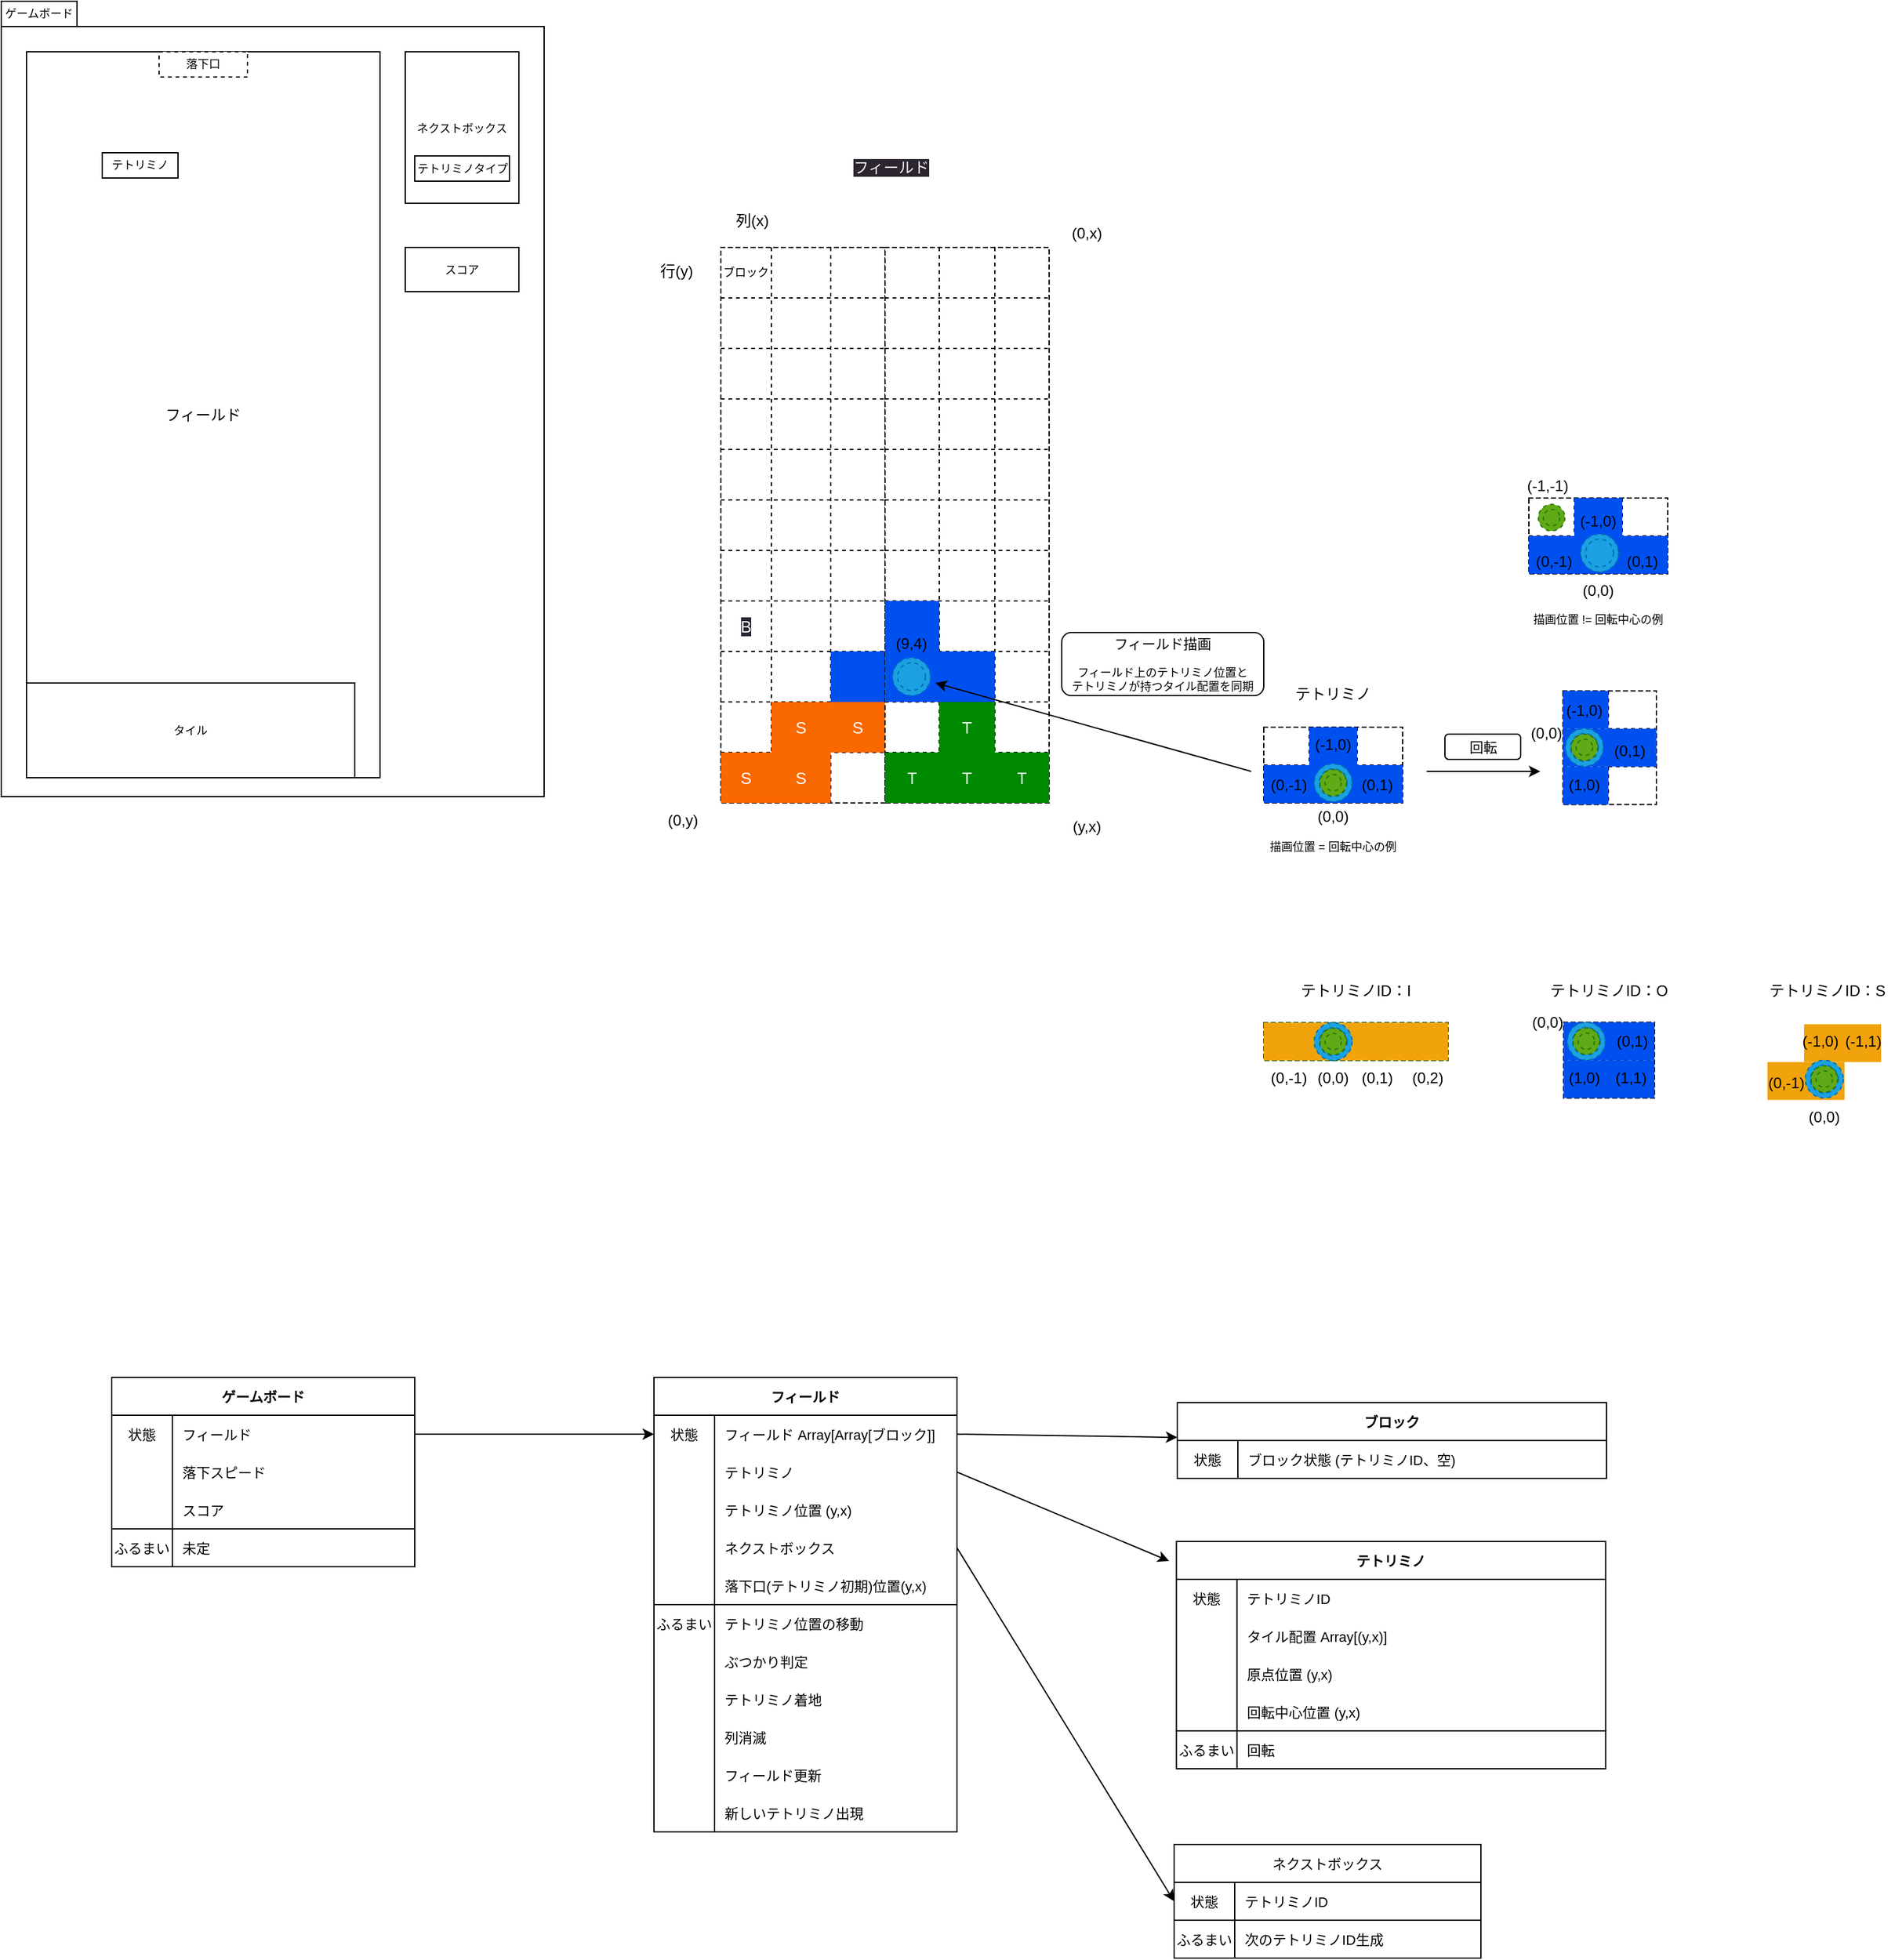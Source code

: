 <mxfile>
    <diagram id="JCQc4r0jdNLoepBP36wU" name="ページ1">
        <mxGraphModel dx="1434" dy="787" grid="0" gridSize="13" guides="1" tooltips="1" connect="1" arrows="1" fold="1" page="1" pageScale="1" pageWidth="827" pageHeight="1169" math="0" shadow="0">
            <root>
                <mxCell id="0"/>
                <mxCell id="1" parent="0"/>
                <mxCell id="8" value="" style="rounded=0;whiteSpace=wrap;html=1;" parent="1" vertex="1">
                    <mxGeometry x="100" y="170" width="430" height="610" as="geometry"/>
                </mxCell>
                <mxCell id="2" value="フィールド" style="rounded=0;whiteSpace=wrap;html=1;" parent="1" vertex="1">
                    <mxGeometry x="120" y="190" width="280" height="575" as="geometry"/>
                </mxCell>
                <mxCell id="14" value="落下口" style="rounded=0;whiteSpace=wrap;html=1;fontSize=9;dashed=1;perimeterSpacing=0;strokeWidth=1;strokeColor=default;" parent="1" vertex="1">
                    <mxGeometry x="225" y="190" width="70" height="20" as="geometry"/>
                </mxCell>
                <mxCell id="7" value="&lt;div style=&quot;&quot;&gt;&lt;span style=&quot;font-size: 9px; background-color: initial;&quot;&gt;ネクストボックス&lt;/span&gt;&lt;/div&gt;" style="rounded=0;whiteSpace=wrap;html=1;align=center;" parent="1" vertex="1">
                    <mxGeometry x="420" y="190" width="90" height="120" as="geometry"/>
                </mxCell>
                <mxCell id="10" value="テトリミノ" style="rounded=0;whiteSpace=wrap;html=1;fontSize=9;" parent="1" vertex="1">
                    <mxGeometry x="180" y="270" width="60" height="20" as="geometry"/>
                </mxCell>
                <mxCell id="11" value="テトリミノタイプ" style="rounded=0;whiteSpace=wrap;html=1;fontSize=9;" parent="1" vertex="1">
                    <mxGeometry x="427.5" y="272.5" width="75" height="20" as="geometry"/>
                </mxCell>
                <mxCell id="13" value="タイル" style="rounded=0;whiteSpace=wrap;html=1;fontSize=9;" parent="1" vertex="1">
                    <mxGeometry x="120" y="690" width="260" height="75" as="geometry"/>
                </mxCell>
                <mxCell id="17" value="" style="shape=table;html=1;whiteSpace=wrap;startSize=0;container=1;collapsible=0;childLayout=tableLayout;dashed=1;strokeColor=default;strokeWidth=1;fontSize=9;" parent="1" vertex="1">
                    <mxGeometry x="670" y="345" width="130" height="440" as="geometry"/>
                </mxCell>
                <mxCell id="18" value="" style="shape=tableRow;horizontal=0;startSize=0;swimlaneHead=0;swimlaneBody=0;top=0;left=0;bottom=0;right=0;collapsible=0;dropTarget=0;fillColor=none;points=[[0,0.5],[1,0.5]];portConstraint=eastwest;dashed=1;strokeColor=default;strokeWidth=1;fontSize=9;" parent="17" vertex="1">
                    <mxGeometry width="130" height="40" as="geometry"/>
                </mxCell>
                <mxCell id="19" value="ブロック" style="shape=partialRectangle;html=1;whiteSpace=wrap;connectable=0;fillColor=none;top=0;left=0;bottom=0;right=0;overflow=hidden;dashed=1;strokeColor=default;strokeWidth=1;fontSize=9;" parent="18" vertex="1">
                    <mxGeometry width="40" height="40" as="geometry">
                        <mxRectangle width="40" height="40" as="alternateBounds"/>
                    </mxGeometry>
                </mxCell>
                <mxCell id="20" value="" style="shape=partialRectangle;html=1;whiteSpace=wrap;connectable=0;fillColor=none;top=0;left=0;bottom=0;right=0;overflow=hidden;dashed=1;strokeColor=default;strokeWidth=1;fontSize=9;" parent="18" vertex="1">
                    <mxGeometry x="40" width="47" height="40" as="geometry">
                        <mxRectangle width="47" height="40" as="alternateBounds"/>
                    </mxGeometry>
                </mxCell>
                <mxCell id="21" value="" style="shape=partialRectangle;html=1;whiteSpace=wrap;connectable=0;fillColor=none;top=0;left=0;bottom=0;right=0;overflow=hidden;dashed=1;strokeColor=default;strokeWidth=1;fontSize=9;" parent="18" vertex="1">
                    <mxGeometry x="87" width="43" height="40" as="geometry">
                        <mxRectangle width="43" height="40" as="alternateBounds"/>
                    </mxGeometry>
                </mxCell>
                <mxCell id="55" value="" style="shape=tableRow;horizontal=0;startSize=0;swimlaneHead=0;swimlaneBody=0;top=0;left=0;bottom=0;right=0;collapsible=0;dropTarget=0;fillColor=none;points=[[0,0.5],[1,0.5]];portConstraint=eastwest;dashed=1;strokeColor=default;strokeWidth=1;fontSize=9;" parent="17" vertex="1">
                    <mxGeometry y="40" width="130" height="40" as="geometry"/>
                </mxCell>
                <mxCell id="56" value="" style="shape=partialRectangle;html=1;whiteSpace=wrap;connectable=0;fillColor=none;top=0;left=0;bottom=0;right=0;overflow=hidden;dashed=1;strokeColor=default;strokeWidth=1;fontSize=9;" parent="55" vertex="1">
                    <mxGeometry width="40" height="40" as="geometry">
                        <mxRectangle width="40" height="40" as="alternateBounds"/>
                    </mxGeometry>
                </mxCell>
                <mxCell id="57" value="" style="shape=partialRectangle;html=1;whiteSpace=wrap;connectable=0;fillColor=none;top=0;left=0;bottom=0;right=0;overflow=hidden;dashed=1;strokeColor=default;strokeWidth=1;fontSize=9;" parent="55" vertex="1">
                    <mxGeometry x="40" width="47" height="40" as="geometry">
                        <mxRectangle width="47" height="40" as="alternateBounds"/>
                    </mxGeometry>
                </mxCell>
                <mxCell id="58" value="" style="shape=partialRectangle;html=1;whiteSpace=wrap;connectable=0;fillColor=none;top=0;left=0;bottom=0;right=0;overflow=hidden;dashed=1;strokeColor=default;strokeWidth=1;fontSize=9;" parent="55" vertex="1">
                    <mxGeometry x="87" width="43" height="40" as="geometry">
                        <mxRectangle width="43" height="40" as="alternateBounds"/>
                    </mxGeometry>
                </mxCell>
                <mxCell id="59" value="" style="shape=tableRow;horizontal=0;startSize=0;swimlaneHead=0;swimlaneBody=0;top=0;left=0;bottom=0;right=0;collapsible=0;dropTarget=0;fillColor=none;points=[[0,0.5],[1,0.5]];portConstraint=eastwest;dashed=1;strokeColor=default;strokeWidth=1;fontSize=9;" parent="17" vertex="1">
                    <mxGeometry y="80" width="130" height="40" as="geometry"/>
                </mxCell>
                <mxCell id="60" value="" style="shape=partialRectangle;html=1;whiteSpace=wrap;connectable=0;fillColor=none;top=0;left=0;bottom=0;right=0;overflow=hidden;dashed=1;strokeColor=default;strokeWidth=1;fontSize=9;" parent="59" vertex="1">
                    <mxGeometry width="40" height="40" as="geometry">
                        <mxRectangle width="40" height="40" as="alternateBounds"/>
                    </mxGeometry>
                </mxCell>
                <mxCell id="61" value="" style="shape=partialRectangle;html=1;whiteSpace=wrap;connectable=0;fillColor=none;top=0;left=0;bottom=0;right=0;overflow=hidden;dashed=1;strokeColor=default;strokeWidth=1;fontSize=9;" parent="59" vertex="1">
                    <mxGeometry x="40" width="47" height="40" as="geometry">
                        <mxRectangle width="47" height="40" as="alternateBounds"/>
                    </mxGeometry>
                </mxCell>
                <mxCell id="62" value="" style="shape=partialRectangle;html=1;whiteSpace=wrap;connectable=0;fillColor=none;top=0;left=0;bottom=0;right=0;overflow=hidden;dashed=1;strokeColor=default;strokeWidth=1;fontSize=9;" parent="59" vertex="1">
                    <mxGeometry x="87" width="43" height="40" as="geometry">
                        <mxRectangle width="43" height="40" as="alternateBounds"/>
                    </mxGeometry>
                </mxCell>
                <mxCell id="22" value="" style="shape=tableRow;horizontal=0;startSize=0;swimlaneHead=0;swimlaneBody=0;top=0;left=0;bottom=0;right=0;collapsible=0;dropTarget=0;fillColor=none;points=[[0,0.5],[1,0.5]];portConstraint=eastwest;dashed=1;strokeColor=default;strokeWidth=1;fontSize=9;" parent="17" vertex="1">
                    <mxGeometry y="120" width="130" height="40" as="geometry"/>
                </mxCell>
                <mxCell id="23" value="" style="shape=partialRectangle;html=1;whiteSpace=wrap;connectable=0;fillColor=none;top=0;left=0;bottom=0;right=0;overflow=hidden;dashed=1;strokeColor=default;strokeWidth=1;fontSize=9;" parent="22" vertex="1">
                    <mxGeometry width="40" height="40" as="geometry">
                        <mxRectangle width="40" height="40" as="alternateBounds"/>
                    </mxGeometry>
                </mxCell>
                <mxCell id="24" value="" style="shape=partialRectangle;html=1;whiteSpace=wrap;connectable=0;fillColor=none;top=0;left=0;bottom=0;right=0;overflow=hidden;dashed=1;strokeColor=default;strokeWidth=1;fontSize=9;" parent="22" vertex="1">
                    <mxGeometry x="40" width="47" height="40" as="geometry">
                        <mxRectangle width="47" height="40" as="alternateBounds"/>
                    </mxGeometry>
                </mxCell>
                <mxCell id="25" value="" style="shape=partialRectangle;html=1;whiteSpace=wrap;connectable=0;fillColor=none;top=0;left=0;bottom=0;right=0;overflow=hidden;dashed=1;strokeColor=default;strokeWidth=1;fontSize=9;" parent="22" vertex="1">
                    <mxGeometry x="87" width="43" height="40" as="geometry">
                        <mxRectangle width="43" height="40" as="alternateBounds"/>
                    </mxGeometry>
                </mxCell>
                <mxCell id="51" value="" style="shape=tableRow;horizontal=0;startSize=0;swimlaneHead=0;swimlaneBody=0;top=0;left=0;bottom=0;right=0;collapsible=0;dropTarget=0;fillColor=none;points=[[0,0.5],[1,0.5]];portConstraint=eastwest;dashed=1;strokeColor=default;strokeWidth=1;fontSize=9;" parent="17" vertex="1">
                    <mxGeometry y="160" width="130" height="40" as="geometry"/>
                </mxCell>
                <mxCell id="52" value="" style="shape=partialRectangle;html=1;whiteSpace=wrap;connectable=0;fillColor=none;top=0;left=0;bottom=0;right=0;overflow=hidden;dashed=1;strokeColor=default;strokeWidth=1;fontSize=9;" parent="51" vertex="1">
                    <mxGeometry width="40" height="40" as="geometry">
                        <mxRectangle width="40" height="40" as="alternateBounds"/>
                    </mxGeometry>
                </mxCell>
                <mxCell id="53" value="" style="shape=partialRectangle;html=1;whiteSpace=wrap;connectable=0;fillColor=none;top=0;left=0;bottom=0;right=0;overflow=hidden;dashed=1;strokeColor=default;strokeWidth=1;fontSize=9;" parent="51" vertex="1">
                    <mxGeometry x="40" width="47" height="40" as="geometry">
                        <mxRectangle width="47" height="40" as="alternateBounds"/>
                    </mxGeometry>
                </mxCell>
                <mxCell id="54" value="" style="shape=partialRectangle;html=1;whiteSpace=wrap;connectable=0;fillColor=none;top=0;left=0;bottom=0;right=0;overflow=hidden;dashed=1;strokeColor=default;strokeWidth=1;fontSize=9;" parent="51" vertex="1">
                    <mxGeometry x="87" width="43" height="40" as="geometry">
                        <mxRectangle width="43" height="40" as="alternateBounds"/>
                    </mxGeometry>
                </mxCell>
                <mxCell id="47" value="" style="shape=tableRow;horizontal=0;startSize=0;swimlaneHead=0;swimlaneBody=0;top=0;left=0;bottom=0;right=0;collapsible=0;dropTarget=0;fillColor=none;points=[[0,0.5],[1,0.5]];portConstraint=eastwest;dashed=1;strokeColor=default;strokeWidth=1;fontSize=9;" parent="17" vertex="1">
                    <mxGeometry y="200" width="130" height="40" as="geometry"/>
                </mxCell>
                <mxCell id="48" value="" style="shape=partialRectangle;html=1;whiteSpace=wrap;connectable=0;fillColor=none;top=0;left=0;bottom=0;right=0;overflow=hidden;dashed=1;strokeColor=default;strokeWidth=1;fontSize=9;" parent="47" vertex="1">
                    <mxGeometry width="40" height="40" as="geometry">
                        <mxRectangle width="40" height="40" as="alternateBounds"/>
                    </mxGeometry>
                </mxCell>
                <mxCell id="49" value="" style="shape=partialRectangle;html=1;whiteSpace=wrap;connectable=0;fillColor=none;top=0;left=0;bottom=0;right=0;overflow=hidden;dashed=1;strokeColor=default;strokeWidth=1;fontSize=9;" parent="47" vertex="1">
                    <mxGeometry x="40" width="47" height="40" as="geometry">
                        <mxRectangle width="47" height="40" as="alternateBounds"/>
                    </mxGeometry>
                </mxCell>
                <mxCell id="50" value="" style="shape=partialRectangle;html=1;whiteSpace=wrap;connectable=0;fillColor=none;top=0;left=0;bottom=0;right=0;overflow=hidden;dashed=1;strokeColor=default;strokeWidth=1;fontSize=9;" parent="47" vertex="1">
                    <mxGeometry x="87" width="43" height="40" as="geometry">
                        <mxRectangle width="43" height="40" as="alternateBounds"/>
                    </mxGeometry>
                </mxCell>
                <mxCell id="26" value="" style="shape=tableRow;horizontal=0;startSize=0;swimlaneHead=0;swimlaneBody=0;top=0;left=0;bottom=0;right=0;collapsible=0;dropTarget=0;fillColor=none;points=[[0,0.5],[1,0.5]];portConstraint=eastwest;dashed=1;strokeColor=default;strokeWidth=1;fontSize=9;" parent="17" vertex="1">
                    <mxGeometry y="240" width="130" height="40" as="geometry"/>
                </mxCell>
                <mxCell id="27" value="" style="shape=partialRectangle;html=1;whiteSpace=wrap;connectable=0;fillColor=none;top=0;left=0;bottom=0;right=0;overflow=hidden;dashed=1;strokeColor=default;strokeWidth=1;fontSize=9;" parent="26" vertex="1">
                    <mxGeometry width="40" height="40" as="geometry">
                        <mxRectangle width="40" height="40" as="alternateBounds"/>
                    </mxGeometry>
                </mxCell>
                <mxCell id="28" value="" style="shape=partialRectangle;html=1;whiteSpace=wrap;connectable=0;fillColor=none;top=0;left=0;bottom=0;right=0;overflow=hidden;dashed=1;strokeColor=default;strokeWidth=1;fontSize=9;" parent="26" vertex="1">
                    <mxGeometry x="40" width="47" height="40" as="geometry">
                        <mxRectangle width="47" height="40" as="alternateBounds"/>
                    </mxGeometry>
                </mxCell>
                <mxCell id="29" value="" style="shape=partialRectangle;html=1;whiteSpace=wrap;connectable=0;fillColor=none;top=0;left=0;bottom=0;right=0;overflow=hidden;pointerEvents=1;dashed=1;strokeColor=default;strokeWidth=1;fontSize=9;" parent="26" vertex="1">
                    <mxGeometry x="87" width="43" height="40" as="geometry">
                        <mxRectangle width="43" height="40" as="alternateBounds"/>
                    </mxGeometry>
                </mxCell>
                <mxCell id="131" value="" style="shape=tableRow;horizontal=0;startSize=0;swimlaneHead=0;swimlaneBody=0;top=0;left=0;bottom=0;right=0;collapsible=0;dropTarget=0;fillColor=none;points=[[0,0.5],[1,0.5]];portConstraint=eastwest;dashed=1;strokeColor=default;strokeWidth=1;fontSize=9;" parent="17" vertex="1">
                    <mxGeometry y="280" width="130" height="40" as="geometry"/>
                </mxCell>
                <mxCell id="132" value="&#10;&lt;span style=&quot;color: rgb(255, 255, 255); font-family: Helvetica; font-size: 13px; font-style: normal; font-variant-ligatures: normal; font-variant-caps: normal; font-weight: 400; letter-spacing: normal; orphans: 2; text-align: center; text-indent: 0px; text-transform: none; widows: 2; word-spacing: 0px; -webkit-text-stroke-width: 0px; background-color: rgb(42, 37, 47); text-decoration-thickness: initial; text-decoration-style: initial; text-decoration-color: initial; float: none; display: inline !important;&quot;&gt;B&lt;/span&gt;&#10;&#10;" style="shape=partialRectangle;html=1;whiteSpace=wrap;connectable=0;fillColor=none;top=0;left=0;bottom=0;right=0;overflow=hidden;dashed=1;strokeColor=default;strokeWidth=1;fontSize=9;" parent="131" vertex="1">
                    <mxGeometry width="40" height="40" as="geometry">
                        <mxRectangle width="40" height="40" as="alternateBounds"/>
                    </mxGeometry>
                </mxCell>
                <mxCell id="133" value="&lt;span style=&quot;color: rgb(255, 255, 255); font-size: 13px;&quot;&gt;B&lt;/span&gt;" style="shape=partialRectangle;html=1;whiteSpace=wrap;connectable=0;fillColor=none;top=0;left=0;bottom=0;right=0;overflow=hidden;dashed=1;strokeColor=default;strokeWidth=1;fontSize=9;" parent="131" vertex="1">
                    <mxGeometry x="40" width="47" height="40" as="geometry">
                        <mxRectangle width="47" height="40" as="alternateBounds"/>
                    </mxGeometry>
                </mxCell>
                <mxCell id="134" value="&lt;span style=&quot;color: rgb(255, 255, 255); font-size: 13px;&quot;&gt;B&lt;/span&gt;" style="shape=partialRectangle;html=1;whiteSpace=wrap;connectable=0;fillColor=none;top=0;left=0;bottom=0;right=0;overflow=hidden;pointerEvents=1;dashed=1;strokeColor=default;strokeWidth=1;fontSize=9;" parent="131" vertex="1">
                    <mxGeometry x="87" width="43" height="40" as="geometry">
                        <mxRectangle width="43" height="40" as="alternateBounds"/>
                    </mxGeometry>
                </mxCell>
                <mxCell id="268" value="" style="shape=tableRow;horizontal=0;startSize=0;swimlaneHead=0;swimlaneBody=0;top=0;left=0;bottom=0;right=0;collapsible=0;dropTarget=0;fillColor=none;points=[[0,0.5],[1,0.5]];portConstraint=eastwest;dashed=1;strokeColor=default;strokeWidth=1;fontSize=9;" parent="17" vertex="1">
                    <mxGeometry y="320" width="130" height="40" as="geometry"/>
                </mxCell>
                <mxCell id="269" value="&lt;span style=&quot;color: rgb(255, 255, 255); font-size: 13px;&quot;&gt;B&lt;/span&gt;" style="shape=partialRectangle;html=1;whiteSpace=wrap;connectable=0;fillColor=none;top=0;left=0;bottom=0;right=0;overflow=hidden;dashed=1;strokeColor=default;strokeWidth=1;fontSize=9;" parent="268" vertex="1">
                    <mxGeometry width="40" height="40" as="geometry">
                        <mxRectangle width="40" height="40" as="alternateBounds"/>
                    </mxGeometry>
                </mxCell>
                <mxCell id="270" value="&lt;span style=&quot;font-size: 13px;&quot;&gt;B&lt;/span&gt;" style="shape=partialRectangle;html=1;whiteSpace=wrap;connectable=0;fillColor=none;top=0;left=0;bottom=0;right=0;overflow=hidden;dashed=1;strokeColor=#314354;strokeWidth=1;fontSize=9;fontColor=#ffffff;" parent="268" vertex="1">
                    <mxGeometry x="40" width="47" height="40" as="geometry">
                        <mxRectangle width="47" height="40" as="alternateBounds"/>
                    </mxGeometry>
                </mxCell>
                <mxCell id="271" value="" style="shape=partialRectangle;html=1;whiteSpace=wrap;connectable=0;fillColor=#0050ef;top=0;left=0;bottom=0;right=0;overflow=hidden;pointerEvents=1;dashed=1;strokeColor=#001DBC;strokeWidth=1;fontSize=9;fontColor=#ffffff;" parent="268" vertex="1">
                    <mxGeometry x="87" width="43" height="40" as="geometry">
                        <mxRectangle width="43" height="40" as="alternateBounds"/>
                    </mxGeometry>
                </mxCell>
                <mxCell id="280" value="" style="shape=tableRow;horizontal=0;startSize=0;swimlaneHead=0;swimlaneBody=0;top=0;left=0;bottom=0;right=0;collapsible=0;dropTarget=0;fillColor=none;points=[[0,0.5],[1,0.5]];portConstraint=eastwest;dashed=1;strokeColor=default;strokeWidth=1;fontSize=9;" parent="17" vertex="1">
                    <mxGeometry y="360" width="130" height="40" as="geometry"/>
                </mxCell>
                <mxCell id="281" value="&lt;span style=&quot;font-size: 13px;&quot;&gt;B&lt;/span&gt;" style="shape=partialRectangle;html=1;whiteSpace=wrap;connectable=0;fillColor=none;top=0;left=0;bottom=0;right=0;overflow=hidden;dashed=1;strokeColor=#314354;strokeWidth=1;fontSize=9;fontColor=#ffffff;" parent="280" vertex="1">
                    <mxGeometry width="40" height="40" as="geometry">
                        <mxRectangle width="40" height="40" as="alternateBounds"/>
                    </mxGeometry>
                </mxCell>
                <mxCell id="282" value="&lt;span style=&quot;color: rgb(255, 255, 255); font-size: 13px;&quot;&gt;S&lt;/span&gt;" style="shape=partialRectangle;html=1;whiteSpace=wrap;connectable=0;fillColor=#fa6800;top=0;left=0;bottom=0;right=0;overflow=hidden;dashed=1;strokeColor=#C73500;strokeWidth=1;fontSize=9;fontColor=#000000;" parent="280" vertex="1">
                    <mxGeometry x="40" width="47" height="40" as="geometry">
                        <mxRectangle width="47" height="40" as="alternateBounds"/>
                    </mxGeometry>
                </mxCell>
                <mxCell id="283" value="&lt;span style=&quot;color: rgb(255, 255, 255); font-size: 13px;&quot;&gt;S&lt;/span&gt;" style="shape=partialRectangle;html=1;whiteSpace=wrap;connectable=0;fillColor=#fa6800;top=0;left=0;bottom=0;right=0;overflow=hidden;pointerEvents=1;dashed=1;strokeColor=#C73500;strokeWidth=1;fontSize=9;fontColor=#000000;" parent="280" vertex="1">
                    <mxGeometry x="87" width="43" height="40" as="geometry">
                        <mxRectangle width="43" height="40" as="alternateBounds"/>
                    </mxGeometry>
                </mxCell>
                <mxCell id="136" value="" style="shape=tableRow;horizontal=0;startSize=0;swimlaneHead=0;swimlaneBody=0;top=0;left=0;bottom=0;right=0;collapsible=0;dropTarget=0;fillColor=none;points=[[0,0.5],[1,0.5]];portConstraint=eastwest;dashed=1;strokeColor=default;strokeWidth=1;fontSize=9;" parent="17" vertex="1">
                    <mxGeometry y="400" width="130" height="40" as="geometry"/>
                </mxCell>
                <mxCell id="137" value="&lt;font style=&quot;font-size: 13px;&quot; color=&quot;#ffffff&quot;&gt;S&lt;/font&gt;" style="shape=partialRectangle;html=1;whiteSpace=wrap;connectable=0;fillColor=#fa6800;top=0;left=0;bottom=0;right=0;overflow=hidden;dashed=1;strokeColor=#C73500;strokeWidth=1;fontSize=9;fontColor=#000000;" parent="136" vertex="1">
                    <mxGeometry width="40" height="40" as="geometry">
                        <mxRectangle width="40" height="40" as="alternateBounds"/>
                    </mxGeometry>
                </mxCell>
                <mxCell id="138" value="&lt;span style=&quot;color: rgb(255, 255, 255); font-size: 13px;&quot;&gt;S&lt;/span&gt;" style="shape=partialRectangle;html=1;whiteSpace=wrap;connectable=0;fillColor=#fa6800;top=0;left=0;bottom=0;right=0;overflow=hidden;dashed=1;strokeColor=#C73500;strokeWidth=1;fontSize=9;fontColor=#000000;" parent="136" vertex="1">
                    <mxGeometry x="40" width="47" height="40" as="geometry">
                        <mxRectangle width="47" height="40" as="alternateBounds"/>
                    </mxGeometry>
                </mxCell>
                <mxCell id="139" value="&lt;font color=&quot;#ffffff&quot;&gt;&lt;span style=&quot;font-size: 13px;&quot;&gt;B&lt;/span&gt;&lt;/font&gt;" style="shape=partialRectangle;html=1;whiteSpace=wrap;connectable=0;fillColor=none;top=0;left=0;bottom=0;right=0;overflow=hidden;pointerEvents=1;dashed=1;strokeColor=default;strokeWidth=1;fontSize=9;" parent="136" vertex="1">
                    <mxGeometry x="87" width="43" height="40" as="geometry">
                        <mxRectangle width="43" height="40" as="alternateBounds"/>
                    </mxGeometry>
                </mxCell>
                <mxCell id="63" value="&lt;span style=&quot;color: rgb(240, 240, 240); font-family: Helvetica; font-size: 12px; font-style: normal; font-variant-ligatures: normal; font-variant-caps: normal; font-weight: 400; letter-spacing: normal; orphans: 2; text-indent: 0px; text-transform: none; widows: 2; word-spacing: 0px; -webkit-text-stroke-width: 0px; background-color: rgb(42, 37, 47); text-decoration-thickness: initial; text-decoration-style: initial; text-decoration-color: initial; float: none; display: inline !important;&quot;&gt;フィールド&lt;/span&gt;" style="text;whiteSpace=wrap;html=1;fontSize=9;align=center;" parent="1" vertex="1">
                    <mxGeometry x="760" y="267.5" width="90" height="25" as="geometry"/>
                </mxCell>
                <mxCell id="227" value="&lt;span style=&quot;font-size: 12px;&quot;&gt;行(y)&lt;/span&gt;" style="text;whiteSpace=wrap;html=1;fontSize=9;align=center;" parent="1" vertex="1">
                    <mxGeometry x="620" y="350" width="30" height="25" as="geometry"/>
                </mxCell>
                <mxCell id="230" value="&lt;span style=&quot;font-size: 12px;&quot;&gt;列(x)&lt;/span&gt;" style="text;whiteSpace=wrap;html=1;fontSize=9;align=center;" parent="1" vertex="1">
                    <mxGeometry x="680" y="310" width="30" height="25" as="geometry"/>
                </mxCell>
                <mxCell id="231" value="" style="shape=table;html=1;whiteSpace=wrap;startSize=0;container=1;collapsible=0;childLayout=tableLayout;dashed=1;strokeColor=default;strokeWidth=1;fontSize=9;" parent="1" vertex="1">
                    <mxGeometry x="800" y="345" width="130" height="440" as="geometry"/>
                </mxCell>
                <mxCell id="232" value="" style="shape=tableRow;horizontal=0;startSize=0;swimlaneHead=0;swimlaneBody=0;top=0;left=0;bottom=0;right=0;collapsible=0;dropTarget=0;fillColor=none;points=[[0,0.5],[1,0.5]];portConstraint=eastwest;dashed=1;strokeColor=default;strokeWidth=1;fontSize=9;" parent="231" vertex="1">
                    <mxGeometry width="130" height="40" as="geometry"/>
                </mxCell>
                <mxCell id="233" value="" style="shape=partialRectangle;html=1;whiteSpace=wrap;connectable=0;fillColor=none;top=0;left=0;bottom=0;right=0;overflow=hidden;dashed=1;strokeColor=default;strokeWidth=1;fontSize=9;" parent="232" vertex="1">
                    <mxGeometry width="43" height="40" as="geometry">
                        <mxRectangle width="43" height="40" as="alternateBounds"/>
                    </mxGeometry>
                </mxCell>
                <mxCell id="234" value="" style="shape=partialRectangle;html=1;whiteSpace=wrap;connectable=0;fillColor=none;top=0;left=0;bottom=0;right=0;overflow=hidden;dashed=1;strokeColor=default;strokeWidth=1;fontSize=9;" parent="232" vertex="1">
                    <mxGeometry x="43" width="44" height="40" as="geometry">
                        <mxRectangle width="44" height="40" as="alternateBounds"/>
                    </mxGeometry>
                </mxCell>
                <mxCell id="235" value="" style="shape=partialRectangle;html=1;whiteSpace=wrap;connectable=0;fillColor=none;top=0;left=0;bottom=0;right=0;overflow=hidden;dashed=1;strokeColor=default;strokeWidth=1;fontSize=9;" parent="232" vertex="1">
                    <mxGeometry x="87" width="43" height="40" as="geometry">
                        <mxRectangle width="43" height="40" as="alternateBounds"/>
                    </mxGeometry>
                </mxCell>
                <mxCell id="236" value="" style="shape=tableRow;horizontal=0;startSize=0;swimlaneHead=0;swimlaneBody=0;top=0;left=0;bottom=0;right=0;collapsible=0;dropTarget=0;fillColor=none;points=[[0,0.5],[1,0.5]];portConstraint=eastwest;dashed=1;strokeColor=default;strokeWidth=1;fontSize=9;" parent="231" vertex="1">
                    <mxGeometry y="40" width="130" height="40" as="geometry"/>
                </mxCell>
                <mxCell id="237" value="" style="shape=partialRectangle;html=1;whiteSpace=wrap;connectable=0;fillColor=none;top=0;left=0;bottom=0;right=0;overflow=hidden;dashed=1;strokeColor=default;strokeWidth=1;fontSize=9;" parent="236" vertex="1">
                    <mxGeometry width="43" height="40" as="geometry">
                        <mxRectangle width="43" height="40" as="alternateBounds"/>
                    </mxGeometry>
                </mxCell>
                <mxCell id="238" value="" style="shape=partialRectangle;html=1;whiteSpace=wrap;connectable=0;fillColor=none;top=0;left=0;bottom=0;right=0;overflow=hidden;dashed=1;strokeColor=default;strokeWidth=1;fontSize=9;" parent="236" vertex="1">
                    <mxGeometry x="43" width="44" height="40" as="geometry">
                        <mxRectangle width="44" height="40" as="alternateBounds"/>
                    </mxGeometry>
                </mxCell>
                <mxCell id="239" value="" style="shape=partialRectangle;html=1;whiteSpace=wrap;connectable=0;fillColor=none;top=0;left=0;bottom=0;right=0;overflow=hidden;dashed=1;strokeColor=default;strokeWidth=1;fontSize=9;" parent="236" vertex="1">
                    <mxGeometry x="87" width="43" height="40" as="geometry">
                        <mxRectangle width="43" height="40" as="alternateBounds"/>
                    </mxGeometry>
                </mxCell>
                <mxCell id="240" value="" style="shape=tableRow;horizontal=0;startSize=0;swimlaneHead=0;swimlaneBody=0;top=0;left=0;bottom=0;right=0;collapsible=0;dropTarget=0;fillColor=none;points=[[0,0.5],[1,0.5]];portConstraint=eastwest;dashed=1;strokeColor=default;strokeWidth=1;fontSize=9;" parent="231" vertex="1">
                    <mxGeometry y="80" width="130" height="40" as="geometry"/>
                </mxCell>
                <mxCell id="241" value="" style="shape=partialRectangle;html=1;whiteSpace=wrap;connectable=0;fillColor=none;top=0;left=0;bottom=0;right=0;overflow=hidden;dashed=1;strokeColor=default;strokeWidth=1;fontSize=9;" parent="240" vertex="1">
                    <mxGeometry width="43" height="40" as="geometry">
                        <mxRectangle width="43" height="40" as="alternateBounds"/>
                    </mxGeometry>
                </mxCell>
                <mxCell id="242" value="" style="shape=partialRectangle;html=1;whiteSpace=wrap;connectable=0;fillColor=none;top=0;left=0;bottom=0;right=0;overflow=hidden;dashed=1;strokeColor=default;strokeWidth=1;fontSize=9;" parent="240" vertex="1">
                    <mxGeometry x="43" width="44" height="40" as="geometry">
                        <mxRectangle width="44" height="40" as="alternateBounds"/>
                    </mxGeometry>
                </mxCell>
                <mxCell id="243" value="" style="shape=partialRectangle;html=1;whiteSpace=wrap;connectable=0;fillColor=none;top=0;left=0;bottom=0;right=0;overflow=hidden;dashed=1;strokeColor=default;strokeWidth=1;fontSize=9;" parent="240" vertex="1">
                    <mxGeometry x="87" width="43" height="40" as="geometry">
                        <mxRectangle width="43" height="40" as="alternateBounds"/>
                    </mxGeometry>
                </mxCell>
                <mxCell id="244" value="" style="shape=tableRow;horizontal=0;startSize=0;swimlaneHead=0;swimlaneBody=0;top=0;left=0;bottom=0;right=0;collapsible=0;dropTarget=0;fillColor=none;points=[[0,0.5],[1,0.5]];portConstraint=eastwest;dashed=1;strokeColor=default;strokeWidth=1;fontSize=9;" parent="231" vertex="1">
                    <mxGeometry y="120" width="130" height="40" as="geometry"/>
                </mxCell>
                <mxCell id="245" value="" style="shape=partialRectangle;html=1;whiteSpace=wrap;connectable=0;fillColor=none;top=0;left=0;bottom=0;right=0;overflow=hidden;dashed=1;strokeColor=default;strokeWidth=1;fontSize=9;" parent="244" vertex="1">
                    <mxGeometry width="43" height="40" as="geometry">
                        <mxRectangle width="43" height="40" as="alternateBounds"/>
                    </mxGeometry>
                </mxCell>
                <mxCell id="246" value="" style="shape=partialRectangle;html=1;whiteSpace=wrap;connectable=0;fillColor=none;top=0;left=0;bottom=0;right=0;overflow=hidden;dashed=1;strokeColor=default;strokeWidth=1;fontSize=9;" parent="244" vertex="1">
                    <mxGeometry x="43" width="44" height="40" as="geometry">
                        <mxRectangle width="44" height="40" as="alternateBounds"/>
                    </mxGeometry>
                </mxCell>
                <mxCell id="247" value="" style="shape=partialRectangle;html=1;whiteSpace=wrap;connectable=0;fillColor=none;top=0;left=0;bottom=0;right=0;overflow=hidden;dashed=1;strokeColor=default;strokeWidth=1;fontSize=9;" parent="244" vertex="1">
                    <mxGeometry x="87" width="43" height="40" as="geometry">
                        <mxRectangle width="43" height="40" as="alternateBounds"/>
                    </mxGeometry>
                </mxCell>
                <mxCell id="248" value="" style="shape=tableRow;horizontal=0;startSize=0;swimlaneHead=0;swimlaneBody=0;top=0;left=0;bottom=0;right=0;collapsible=0;dropTarget=0;fillColor=none;points=[[0,0.5],[1,0.5]];portConstraint=eastwest;dashed=1;strokeColor=default;strokeWidth=1;fontSize=9;" parent="231" vertex="1">
                    <mxGeometry y="160" width="130" height="40" as="geometry"/>
                </mxCell>
                <mxCell id="249" value="" style="shape=partialRectangle;html=1;whiteSpace=wrap;connectable=0;fillColor=none;top=0;left=0;bottom=0;right=0;overflow=hidden;dashed=1;strokeColor=default;strokeWidth=1;fontSize=9;" parent="248" vertex="1">
                    <mxGeometry width="43" height="40" as="geometry">
                        <mxRectangle width="43" height="40" as="alternateBounds"/>
                    </mxGeometry>
                </mxCell>
                <mxCell id="250" value="" style="shape=partialRectangle;html=1;whiteSpace=wrap;connectable=0;fillColor=none;top=0;left=0;bottom=0;right=0;overflow=hidden;dashed=1;strokeColor=default;strokeWidth=1;fontSize=9;" parent="248" vertex="1">
                    <mxGeometry x="43" width="44" height="40" as="geometry">
                        <mxRectangle width="44" height="40" as="alternateBounds"/>
                    </mxGeometry>
                </mxCell>
                <mxCell id="251" value="" style="shape=partialRectangle;html=1;whiteSpace=wrap;connectable=0;fillColor=none;top=0;left=0;bottom=0;right=0;overflow=hidden;dashed=1;strokeColor=default;strokeWidth=1;fontSize=9;" parent="248" vertex="1">
                    <mxGeometry x="87" width="43" height="40" as="geometry">
                        <mxRectangle width="43" height="40" as="alternateBounds"/>
                    </mxGeometry>
                </mxCell>
                <mxCell id="252" value="" style="shape=tableRow;horizontal=0;startSize=0;swimlaneHead=0;swimlaneBody=0;top=0;left=0;bottom=0;right=0;collapsible=0;dropTarget=0;fillColor=none;points=[[0,0.5],[1,0.5]];portConstraint=eastwest;dashed=1;strokeColor=default;strokeWidth=1;fontSize=9;" parent="231" vertex="1">
                    <mxGeometry y="200" width="130" height="40" as="geometry"/>
                </mxCell>
                <mxCell id="253" value="" style="shape=partialRectangle;html=1;whiteSpace=wrap;connectable=0;fillColor=none;top=0;left=0;bottom=0;right=0;overflow=hidden;dashed=1;strokeColor=default;strokeWidth=1;fontSize=9;" parent="252" vertex="1">
                    <mxGeometry width="43" height="40" as="geometry">
                        <mxRectangle width="43" height="40" as="alternateBounds"/>
                    </mxGeometry>
                </mxCell>
                <mxCell id="254" value="" style="shape=partialRectangle;html=1;whiteSpace=wrap;connectable=0;fillColor=none;top=0;left=0;bottom=0;right=0;overflow=hidden;dashed=1;strokeColor=default;strokeWidth=1;fontSize=9;" parent="252" vertex="1">
                    <mxGeometry x="43" width="44" height="40" as="geometry">
                        <mxRectangle width="44" height="40" as="alternateBounds"/>
                    </mxGeometry>
                </mxCell>
                <mxCell id="255" value="" style="shape=partialRectangle;html=1;whiteSpace=wrap;connectable=0;fillColor=none;top=0;left=0;bottom=0;right=0;overflow=hidden;dashed=1;strokeColor=default;strokeWidth=1;fontSize=9;" parent="252" vertex="1">
                    <mxGeometry x="87" width="43" height="40" as="geometry">
                        <mxRectangle width="43" height="40" as="alternateBounds"/>
                    </mxGeometry>
                </mxCell>
                <mxCell id="256" value="" style="shape=tableRow;horizontal=0;startSize=0;swimlaneHead=0;swimlaneBody=0;top=0;left=0;bottom=0;right=0;collapsible=0;dropTarget=0;fillColor=none;points=[[0,0.5],[1,0.5]];portConstraint=eastwest;dashed=1;strokeColor=default;strokeWidth=1;fontSize=9;" parent="231" vertex="1">
                    <mxGeometry y="240" width="130" height="40" as="geometry"/>
                </mxCell>
                <mxCell id="257" value="" style="shape=partialRectangle;html=1;whiteSpace=wrap;connectable=0;fillColor=none;top=0;left=0;bottom=0;right=0;overflow=hidden;dashed=1;strokeColor=default;strokeWidth=1;fontSize=9;" parent="256" vertex="1">
                    <mxGeometry width="43" height="40" as="geometry">
                        <mxRectangle width="43" height="40" as="alternateBounds"/>
                    </mxGeometry>
                </mxCell>
                <mxCell id="258" value="" style="shape=partialRectangle;html=1;whiteSpace=wrap;connectable=0;fillColor=none;top=0;left=0;bottom=0;right=0;overflow=hidden;dashed=1;strokeColor=default;strokeWidth=1;fontSize=9;" parent="256" vertex="1">
                    <mxGeometry x="43" width="44" height="40" as="geometry">
                        <mxRectangle width="44" height="40" as="alternateBounds"/>
                    </mxGeometry>
                </mxCell>
                <mxCell id="259" value="" style="shape=partialRectangle;html=1;whiteSpace=wrap;connectable=0;fillColor=none;top=0;left=0;bottom=0;right=0;overflow=hidden;pointerEvents=1;dashed=1;strokeColor=default;strokeWidth=1;fontSize=9;" parent="256" vertex="1">
                    <mxGeometry x="87" width="43" height="40" as="geometry">
                        <mxRectangle width="43" height="40" as="alternateBounds"/>
                    </mxGeometry>
                </mxCell>
                <mxCell id="260" value="" style="shape=tableRow;horizontal=0;startSize=0;swimlaneHead=0;swimlaneBody=0;top=0;left=0;bottom=0;right=0;collapsible=0;dropTarget=0;fillColor=none;points=[[0,0.5],[1,0.5]];portConstraint=eastwest;dashed=1;strokeColor=default;strokeWidth=1;fontSize=9;" parent="231" vertex="1">
                    <mxGeometry y="280" width="130" height="40" as="geometry"/>
                </mxCell>
                <mxCell id="261" value="" style="shape=partialRectangle;html=1;whiteSpace=wrap;connectable=0;fillColor=#0050ef;top=0;left=0;bottom=0;right=0;overflow=hidden;dashed=1;strokeColor=#001DBC;strokeWidth=1;fontSize=9;fontColor=#ffffff;" parent="260" vertex="1">
                    <mxGeometry width="43" height="40" as="geometry">
                        <mxRectangle width="43" height="40" as="alternateBounds"/>
                    </mxGeometry>
                </mxCell>
                <mxCell id="262" value="&lt;span style=&quot;color: rgb(255, 255, 255); font-size: 13px;&quot;&gt;B&lt;/span&gt;" style="shape=partialRectangle;html=1;whiteSpace=wrap;connectable=0;fillColor=none;top=0;left=0;bottom=0;right=0;overflow=hidden;dashed=1;strokeColor=default;strokeWidth=1;fontSize=9;" parent="260" vertex="1">
                    <mxGeometry x="43" width="44" height="40" as="geometry">
                        <mxRectangle width="44" height="40" as="alternateBounds"/>
                    </mxGeometry>
                </mxCell>
                <mxCell id="263" value="&lt;span style=&quot;color: rgb(255, 255, 255); font-size: 13px;&quot;&gt;B&lt;/span&gt;" style="shape=partialRectangle;html=1;whiteSpace=wrap;connectable=0;fillColor=none;top=0;left=0;bottom=0;right=0;overflow=hidden;pointerEvents=1;dashed=1;strokeColor=default;strokeWidth=1;fontSize=9;" parent="260" vertex="1">
                    <mxGeometry x="87" width="43" height="40" as="geometry">
                        <mxRectangle width="43" height="40" as="alternateBounds"/>
                    </mxGeometry>
                </mxCell>
                <mxCell id="264" value="" style="shape=tableRow;horizontal=0;startSize=0;swimlaneHead=0;swimlaneBody=0;top=0;left=0;bottom=0;right=0;collapsible=0;dropTarget=0;fillColor=none;points=[[0,0.5],[1,0.5]];portConstraint=eastwest;dashed=1;strokeColor=default;strokeWidth=1;fontSize=9;" parent="231" vertex="1">
                    <mxGeometry y="320" width="130" height="40" as="geometry"/>
                </mxCell>
                <mxCell id="265" value="" style="shape=partialRectangle;html=1;whiteSpace=wrap;connectable=0;fillColor=#0050ef;top=0;left=0;bottom=0;right=0;overflow=hidden;dashed=1;strokeColor=#001DBC;strokeWidth=1;fontSize=9;fontColor=#ffffff;" parent="264" vertex="1">
                    <mxGeometry width="43" height="40" as="geometry">
                        <mxRectangle width="43" height="40" as="alternateBounds"/>
                    </mxGeometry>
                </mxCell>
                <mxCell id="266" value="" style="shape=partialRectangle;html=1;whiteSpace=wrap;connectable=0;fillColor=#0050ef;top=0;left=0;bottom=0;right=0;overflow=hidden;dashed=1;strokeColor=#001DBC;strokeWidth=1;fontSize=9;fontColor=#ffffff;" parent="264" vertex="1">
                    <mxGeometry x="43" width="44" height="40" as="geometry">
                        <mxRectangle width="44" height="40" as="alternateBounds"/>
                    </mxGeometry>
                </mxCell>
                <mxCell id="267" value="&lt;span style=&quot;color: rgb(255, 255, 255); font-size: 13px;&quot;&gt;B&lt;/span&gt;" style="shape=partialRectangle;html=1;whiteSpace=wrap;connectable=0;fillColor=none;top=0;left=0;bottom=0;right=0;overflow=hidden;pointerEvents=1;dashed=1;strokeColor=default;strokeWidth=1;fontSize=9;" parent="264" vertex="1">
                    <mxGeometry x="87" width="43" height="40" as="geometry">
                        <mxRectangle width="43" height="40" as="alternateBounds"/>
                    </mxGeometry>
                </mxCell>
                <mxCell id="272" value="" style="shape=tableRow;horizontal=0;startSize=0;swimlaneHead=0;swimlaneBody=0;top=0;left=0;bottom=0;right=0;collapsible=0;dropTarget=0;fillColor=none;points=[[0,0.5],[1,0.5]];portConstraint=eastwest;dashed=1;strokeColor=default;strokeWidth=1;fontSize=9;" parent="231" vertex="1">
                    <mxGeometry y="360" width="130" height="40" as="geometry"/>
                </mxCell>
                <mxCell id="273" value="&lt;span style=&quot;color: rgb(255, 255, 255); font-size: 13px;&quot;&gt;B&lt;/span&gt;" style="shape=partialRectangle;html=1;whiteSpace=wrap;connectable=0;fillColor=none;top=0;left=0;bottom=0;right=0;overflow=hidden;dashed=1;strokeColor=default;strokeWidth=1;fontSize=9;" parent="272" vertex="1">
                    <mxGeometry width="43" height="40" as="geometry">
                        <mxRectangle width="43" height="40" as="alternateBounds"/>
                    </mxGeometry>
                </mxCell>
                <mxCell id="274" value="&lt;span style=&quot;font-size: 13px;&quot;&gt;T&lt;/span&gt;" style="shape=partialRectangle;html=1;whiteSpace=wrap;connectable=0;fillColor=#008a00;top=0;left=0;bottom=0;right=0;overflow=hidden;dashed=1;strokeColor=#005700;strokeWidth=1;fontSize=9;fontColor=#ffffff;" parent="272" vertex="1">
                    <mxGeometry x="43" width="44" height="40" as="geometry">
                        <mxRectangle width="44" height="40" as="alternateBounds"/>
                    </mxGeometry>
                </mxCell>
                <mxCell id="275" value="&lt;span style=&quot;color: rgb(255, 255, 255); font-size: 13px;&quot;&gt;B&lt;/span&gt;" style="shape=partialRectangle;html=1;whiteSpace=wrap;connectable=0;fillColor=none;top=0;left=0;bottom=0;right=0;overflow=hidden;pointerEvents=1;dashed=1;strokeColor=default;strokeWidth=1;fontSize=9;" parent="272" vertex="1">
                    <mxGeometry x="87" width="43" height="40" as="geometry">
                        <mxRectangle width="43" height="40" as="alternateBounds"/>
                    </mxGeometry>
                </mxCell>
                <mxCell id="276" value="" style="shape=tableRow;horizontal=0;startSize=0;swimlaneHead=0;swimlaneBody=0;top=0;left=0;bottom=0;right=0;collapsible=0;dropTarget=0;fillColor=none;points=[[0,0.5],[1,0.5]];portConstraint=eastwest;dashed=1;strokeColor=default;strokeWidth=1;fontSize=9;" parent="231" vertex="1">
                    <mxGeometry y="400" width="130" height="40" as="geometry"/>
                </mxCell>
                <mxCell id="277" value="&lt;span style=&quot;font-size: 13px;&quot;&gt;T&lt;/span&gt;" style="shape=partialRectangle;html=1;whiteSpace=wrap;connectable=0;fillColor=#008a00;top=0;left=0;bottom=0;right=0;overflow=hidden;dashed=1;strokeColor=#005700;strokeWidth=1;fontSize=9;fontColor=#ffffff;" parent="276" vertex="1">
                    <mxGeometry width="43" height="40" as="geometry">
                        <mxRectangle width="43" height="40" as="alternateBounds"/>
                    </mxGeometry>
                </mxCell>
                <mxCell id="278" value="&lt;span style=&quot;font-size: 13px;&quot;&gt;T&lt;/span&gt;" style="shape=partialRectangle;html=1;whiteSpace=wrap;connectable=0;fillColor=#008a00;top=0;left=0;bottom=0;right=0;overflow=hidden;dashed=1;strokeColor=#005700;strokeWidth=1;fontSize=9;fontColor=#ffffff;" parent="276" vertex="1">
                    <mxGeometry x="43" width="44" height="40" as="geometry">
                        <mxRectangle width="44" height="40" as="alternateBounds"/>
                    </mxGeometry>
                </mxCell>
                <mxCell id="279" value="&lt;span style=&quot;font-size: 13px;&quot;&gt;T&lt;/span&gt;" style="shape=partialRectangle;html=1;whiteSpace=wrap;connectable=0;fillColor=#008a00;top=0;left=0;bottom=0;right=0;overflow=hidden;pointerEvents=1;dashed=1;strokeColor=#005700;strokeWidth=1;fontSize=9;fontColor=#ffffff;" parent="276" vertex="1">
                    <mxGeometry x="87" width="43" height="40" as="geometry">
                        <mxRectangle width="43" height="40" as="alternateBounds"/>
                    </mxGeometry>
                </mxCell>
                <mxCell id="373" value="" style="shape=table;html=1;whiteSpace=wrap;startSize=0;container=1;collapsible=0;childLayout=tableLayout;dashed=1;strokeColor=default;strokeWidth=1;fontSize=9;" parent="1" vertex="1">
                    <mxGeometry x="1100" y="725" width="110" height="60" as="geometry"/>
                </mxCell>
                <mxCell id="374" value="" style="shape=tableRow;horizontal=0;startSize=0;swimlaneHead=0;swimlaneBody=0;top=0;left=0;bottom=0;right=0;collapsible=0;dropTarget=0;fillColor=none;points=[[0,0.5],[1,0.5]];portConstraint=eastwest;dashed=1;strokeColor=default;strokeWidth=1;fontSize=9;" parent="373" vertex="1">
                    <mxGeometry width="110" height="30" as="geometry"/>
                </mxCell>
                <mxCell id="375" value="" style="shape=partialRectangle;html=1;whiteSpace=wrap;connectable=0;fillColor=none;top=0;left=0;bottom=0;right=0;overflow=hidden;dashed=1;strokeColor=default;strokeWidth=1;fontSize=9;" parent="374" vertex="1">
                    <mxGeometry width="36" height="30" as="geometry">
                        <mxRectangle width="36" height="30" as="alternateBounds"/>
                    </mxGeometry>
                </mxCell>
                <mxCell id="376" value="" style="shape=partialRectangle;html=1;whiteSpace=wrap;connectable=0;fillColor=#0050ef;top=0;left=0;bottom=0;right=0;overflow=hidden;dashed=1;strokeColor=#001DBC;strokeWidth=1;fontSize=9;fontColor=#ffffff;" parent="374" vertex="1">
                    <mxGeometry x="36" width="38" height="30" as="geometry">
                        <mxRectangle width="38" height="30" as="alternateBounds"/>
                    </mxGeometry>
                </mxCell>
                <mxCell id="377" value="" style="shape=partialRectangle;html=1;whiteSpace=wrap;connectable=0;fillColor=none;top=0;left=0;bottom=0;right=0;overflow=hidden;dashed=1;strokeColor=default;strokeWidth=1;fontSize=9;" parent="374" vertex="1">
                    <mxGeometry x="74" width="36" height="30" as="geometry">
                        <mxRectangle width="36" height="30" as="alternateBounds"/>
                    </mxGeometry>
                </mxCell>
                <mxCell id="378" value="" style="shape=tableRow;horizontal=0;startSize=0;swimlaneHead=0;swimlaneBody=0;top=0;left=0;bottom=0;right=0;collapsible=0;dropTarget=0;fillColor=none;points=[[0,0.5],[1,0.5]];portConstraint=eastwest;dashed=1;strokeColor=default;strokeWidth=1;fontSize=9;" parent="373" vertex="1">
                    <mxGeometry y="30" width="110" height="30" as="geometry"/>
                </mxCell>
                <mxCell id="379" value="" style="shape=partialRectangle;html=1;whiteSpace=wrap;connectable=0;fillColor=#0050ef;top=0;left=0;bottom=0;right=0;overflow=hidden;dashed=1;strokeColor=#001DBC;strokeWidth=1;fontSize=9;fontColor=#ffffff;" parent="378" vertex="1">
                    <mxGeometry width="36" height="30" as="geometry">
                        <mxRectangle width="36" height="30" as="alternateBounds"/>
                    </mxGeometry>
                </mxCell>
                <mxCell id="380" value="" style="shape=partialRectangle;html=1;whiteSpace=wrap;connectable=0;fillColor=#0050ef;top=0;left=0;bottom=0;right=0;overflow=hidden;dashed=1;strokeColor=#001DBC;strokeWidth=1;fontSize=9;fontColor=#ffffff;" parent="378" vertex="1">
                    <mxGeometry x="36" width="38" height="30" as="geometry">
                        <mxRectangle width="38" height="30" as="alternateBounds"/>
                    </mxGeometry>
                </mxCell>
                <mxCell id="381" value="" style="shape=partialRectangle;html=1;whiteSpace=wrap;connectable=0;fillColor=#0050ef;top=0;left=0;bottom=0;right=0;overflow=hidden;dashed=1;strokeColor=#001DBC;strokeWidth=1;fontSize=9;fontColor=#ffffff;" parent="378" vertex="1">
                    <mxGeometry x="74" width="36" height="30" as="geometry">
                        <mxRectangle width="36" height="30" as="alternateBounds"/>
                    </mxGeometry>
                </mxCell>
                <mxCell id="386" value="" style="ellipse;shape=doubleEllipse;whiteSpace=wrap;html=1;aspect=fixed;dashed=1;strokeColor=#006EAF;strokeWidth=1;fontSize=9;fillColor=#1ba1e2;fontColor=#ffffff;" parent="1" vertex="1">
                    <mxGeometry x="806" y="670" width="30" height="30" as="geometry"/>
                </mxCell>
                <mxCell id="387" value="" style="ellipse;shape=doubleEllipse;whiteSpace=wrap;html=1;aspect=fixed;dashed=1;strokeColor=#006EAF;strokeWidth=1;fontSize=9;fillColor=#1ba1e2;fontColor=#ffffff;" parent="1" vertex="1">
                    <mxGeometry x="1140" y="754" width="30" height="30" as="geometry"/>
                </mxCell>
                <mxCell id="389" value="&lt;span style=&quot;font-size: 12px;&quot;&gt;テトリミノ&lt;/span&gt;" style="text;whiteSpace=wrap;html=1;fontSize=9;align=center;" parent="1" vertex="1">
                    <mxGeometry x="1110" y="685" width="90" height="25" as="geometry"/>
                </mxCell>
                <mxCell id="390" value="&lt;span style=&quot;font-size: 12px;&quot;&gt;(0,0)&lt;/span&gt;" style="text;whiteSpace=wrap;html=1;fontSize=9;align=center;" parent="1" vertex="1">
                    <mxGeometry x="1135" y="781.5" width="40" height="25" as="geometry"/>
                </mxCell>
                <mxCell id="391" value="&lt;span style=&quot;font-size: 12px;&quot;&gt;(0,-1)&lt;/span&gt;" style="text;whiteSpace=wrap;html=1;fontSize=9;align=center;" parent="1" vertex="1">
                    <mxGeometry x="1100" y="756.5" width="40" height="25" as="geometry"/>
                </mxCell>
                <mxCell id="392" value="&lt;span style=&quot;font-size: 12px;&quot;&gt;(y,x)&lt;/span&gt;" style="text;whiteSpace=wrap;html=1;fontSize=9;align=center;" parent="1" vertex="1">
                    <mxGeometry x="940" y="790" width="40" height="25" as="geometry"/>
                </mxCell>
                <mxCell id="393" value="&lt;span style=&quot;font-size: 12px;&quot;&gt;(0,x)&lt;/span&gt;" style="text;whiteSpace=wrap;html=1;fontSize=9;align=center;" parent="1" vertex="1">
                    <mxGeometry x="940" y="320" width="40" height="25" as="geometry"/>
                </mxCell>
                <mxCell id="394" value="&lt;span style=&quot;font-size: 12px;&quot;&gt;(0,y)&lt;/span&gt;" style="text;whiteSpace=wrap;html=1;fontSize=9;align=center;" parent="1" vertex="1">
                    <mxGeometry x="620" y="785" width="40" height="25" as="geometry"/>
                </mxCell>
                <mxCell id="395" value="&lt;span style=&quot;font-size: 12px;&quot;&gt;(0,1)&lt;/span&gt;" style="text;whiteSpace=wrap;html=1;fontSize=9;align=center;" parent="1" vertex="1">
                    <mxGeometry x="1170" y="756.5" width="40" height="25" as="geometry"/>
                </mxCell>
                <mxCell id="396" value="&lt;span style=&quot;font-size: 12px;&quot;&gt;(-1,0)&lt;/span&gt;" style="text;whiteSpace=wrap;html=1;fontSize=9;align=center;" parent="1" vertex="1">
                    <mxGeometry x="1135" y="725" width="40" height="25" as="geometry"/>
                </mxCell>
                <mxCell id="397" value="&lt;span style=&quot;font-size: 12px;&quot;&gt;(9,4)&lt;/span&gt;" style="text;whiteSpace=wrap;html=1;fontSize=9;align=center;" parent="1" vertex="1">
                    <mxGeometry x="801" y="645" width="40" height="25" as="geometry"/>
                </mxCell>
                <mxCell id="399" value="" style="endArrow=classic;html=1;strokeWidth=1;fontSize=9;" parent="1" edge="1">
                    <mxGeometry width="50" height="50" relative="1" as="geometry">
                        <mxPoint x="1090" y="760" as="sourcePoint"/>
                        <mxPoint x="840" y="690" as="targetPoint"/>
                    </mxGeometry>
                </mxCell>
                <mxCell id="404" value="描画位置 = 回転中心の例" style="text;html=1;strokeColor=none;fillColor=none;align=center;verticalAlign=middle;whiteSpace=wrap;rounded=0;dashed=1;strokeWidth=1;fontSize=9;" parent="1" vertex="1">
                    <mxGeometry x="1090" y="805" width="130" height="30" as="geometry"/>
                </mxCell>
                <mxCell id="422" value="描画位置 != 回転中心の例" style="text;html=1;strokeColor=none;fillColor=none;align=center;verticalAlign=middle;whiteSpace=wrap;rounded=0;dashed=1;strokeWidth=1;fontSize=9;" parent="1" vertex="1">
                    <mxGeometry x="1300" y="624.5" width="130" height="30" as="geometry"/>
                </mxCell>
                <mxCell id="425" value="" style="ellipse;shape=doubleEllipse;whiteSpace=wrap;html=1;aspect=fixed;dashed=1;strokeColor=#2D7600;strokeWidth=1;fontSize=9;fillColor=#60a917;fontColor=#ffffff;" parent="1" vertex="1">
                    <mxGeometry x="1144.5" y="758.5" width="21" height="21" as="geometry"/>
                </mxCell>
                <mxCell id="426" value="" style="shape=table;html=1;whiteSpace=wrap;startSize=0;container=1;collapsible=0;childLayout=tableLayout;dashed=1;strokeColor=default;strokeWidth=1;fontSize=9;" parent="1" vertex="1">
                    <mxGeometry x="1310" y="543.5" width="110" height="60" as="geometry"/>
                </mxCell>
                <mxCell id="427" value="" style="shape=tableRow;horizontal=0;startSize=0;swimlaneHead=0;swimlaneBody=0;top=0;left=0;bottom=0;right=0;collapsible=0;dropTarget=0;fillColor=none;points=[[0,0.5],[1,0.5]];portConstraint=eastwest;dashed=1;strokeColor=default;strokeWidth=1;fontSize=9;" parent="426" vertex="1">
                    <mxGeometry width="110" height="30" as="geometry"/>
                </mxCell>
                <mxCell id="428" value="" style="shape=partialRectangle;html=1;whiteSpace=wrap;connectable=0;fillColor=none;top=0;left=0;bottom=0;right=0;overflow=hidden;dashed=1;strokeColor=default;strokeWidth=1;fontSize=9;" parent="427" vertex="1">
                    <mxGeometry width="36" height="30" as="geometry">
                        <mxRectangle width="36" height="30" as="alternateBounds"/>
                    </mxGeometry>
                </mxCell>
                <mxCell id="429" value="" style="shape=partialRectangle;html=1;whiteSpace=wrap;connectable=0;fillColor=#0050ef;top=0;left=0;bottom=0;right=0;overflow=hidden;dashed=1;strokeColor=#001DBC;strokeWidth=1;fontSize=9;fontColor=#ffffff;" parent="427" vertex="1">
                    <mxGeometry x="36" width="38" height="30" as="geometry">
                        <mxRectangle width="38" height="30" as="alternateBounds"/>
                    </mxGeometry>
                </mxCell>
                <mxCell id="430" value="" style="shape=partialRectangle;html=1;whiteSpace=wrap;connectable=0;fillColor=none;top=0;left=0;bottom=0;right=0;overflow=hidden;dashed=1;strokeColor=default;strokeWidth=1;fontSize=9;" parent="427" vertex="1">
                    <mxGeometry x="74" width="36" height="30" as="geometry">
                        <mxRectangle width="36" height="30" as="alternateBounds"/>
                    </mxGeometry>
                </mxCell>
                <mxCell id="431" value="" style="shape=tableRow;horizontal=0;startSize=0;swimlaneHead=0;swimlaneBody=0;top=0;left=0;bottom=0;right=0;collapsible=0;dropTarget=0;fillColor=none;points=[[0,0.5],[1,0.5]];portConstraint=eastwest;dashed=1;strokeColor=default;strokeWidth=1;fontSize=9;" parent="426" vertex="1">
                    <mxGeometry y="30" width="110" height="30" as="geometry"/>
                </mxCell>
                <mxCell id="432" value="" style="shape=partialRectangle;html=1;whiteSpace=wrap;connectable=0;fillColor=#0050ef;top=0;left=0;bottom=0;right=0;overflow=hidden;dashed=1;strokeColor=#001DBC;strokeWidth=1;fontSize=9;fontColor=#ffffff;" parent="431" vertex="1">
                    <mxGeometry width="36" height="30" as="geometry">
                        <mxRectangle width="36" height="30" as="alternateBounds"/>
                    </mxGeometry>
                </mxCell>
                <mxCell id="433" value="" style="shape=partialRectangle;html=1;whiteSpace=wrap;connectable=0;fillColor=#0050ef;top=0;left=0;bottom=0;right=0;overflow=hidden;dashed=1;strokeColor=#001DBC;strokeWidth=1;fontSize=9;fontColor=#ffffff;" parent="431" vertex="1">
                    <mxGeometry x="36" width="38" height="30" as="geometry">
                        <mxRectangle width="38" height="30" as="alternateBounds"/>
                    </mxGeometry>
                </mxCell>
                <mxCell id="434" value="" style="shape=partialRectangle;html=1;whiteSpace=wrap;connectable=0;fillColor=#0050ef;top=0;left=0;bottom=0;right=0;overflow=hidden;dashed=1;strokeColor=#001DBC;strokeWidth=1;fontSize=9;fontColor=#ffffff;" parent="431" vertex="1">
                    <mxGeometry x="74" width="36" height="30" as="geometry">
                        <mxRectangle width="36" height="30" as="alternateBounds"/>
                    </mxGeometry>
                </mxCell>
                <mxCell id="435" value="" style="ellipse;shape=doubleEllipse;whiteSpace=wrap;html=1;aspect=fixed;dashed=1;strokeColor=#006EAF;strokeWidth=1;fontSize=9;fillColor=#1ba1e2;fontColor=#ffffff;" parent="1" vertex="1">
                    <mxGeometry x="1351" y="572" width="30" height="30" as="geometry"/>
                </mxCell>
                <mxCell id="437" value="&lt;span style=&quot;font-size: 12px;&quot;&gt;(0,0)&lt;/span&gt;" style="text;whiteSpace=wrap;html=1;fontSize=9;align=center;" parent="1" vertex="1">
                    <mxGeometry x="1345" y="602.5" width="40" height="25" as="geometry"/>
                </mxCell>
                <mxCell id="438" value="&lt;span style=&quot;font-size: 12px;&quot;&gt;(0,-1)&lt;/span&gt;" style="text;whiteSpace=wrap;html=1;fontSize=9;align=center;" parent="1" vertex="1">
                    <mxGeometry x="1310" y="579.5" width="40" height="25" as="geometry"/>
                </mxCell>
                <mxCell id="439" value="&lt;span style=&quot;font-size: 12px;&quot;&gt;(0,1)&lt;/span&gt;" style="text;whiteSpace=wrap;html=1;fontSize=9;align=center;" parent="1" vertex="1">
                    <mxGeometry x="1380" y="579.5" width="40" height="25" as="geometry"/>
                </mxCell>
                <mxCell id="440" value="&lt;span style=&quot;font-size: 12px;&quot;&gt;(-1,0)&lt;/span&gt;" style="text;whiteSpace=wrap;html=1;fontSize=9;align=center;" parent="1" vertex="1">
                    <mxGeometry x="1345" y="548" width="40" height="25" as="geometry"/>
                </mxCell>
                <mxCell id="441" value="" style="ellipse;shape=doubleEllipse;whiteSpace=wrap;html=1;aspect=fixed;dashed=1;strokeColor=#2D7600;strokeWidth=1;fontSize=9;fillColor=#60a917;fontColor=#ffffff;" parent="1" vertex="1">
                    <mxGeometry x="1317.5" y="548.5" width="21" height="21" as="geometry"/>
                </mxCell>
                <mxCell id="442" value="&lt;span style=&quot;font-size: 12px;&quot;&gt;(-1,-1)&lt;/span&gt;" style="text;whiteSpace=wrap;html=1;fontSize=9;align=center;" parent="1" vertex="1">
                    <mxGeometry x="1305" y="520" width="40" height="25" as="geometry"/>
                </mxCell>
                <mxCell id="443" value="&lt;div style=&quot;&quot;&gt;&lt;span style=&quot;font-size: 11px;&quot;&gt;フィールド描画&lt;/span&gt;&lt;/div&gt;&lt;br&gt;フィールド上のテトリミノ位置と&lt;br&gt;テトリミノが持つタイル配置を同期" style="rounded=1;whiteSpace=wrap;html=1;strokeColor=default;strokeWidth=1;fontSize=9;fillColor=none;align=center;" parent="1" vertex="1">
                    <mxGeometry x="940" y="650" width="160" height="50" as="geometry"/>
                </mxCell>
                <mxCell id="458" value="テトリミノ" style="shape=table;startSize=30;container=1;collapsible=1;childLayout=tableLayout;fixedRows=1;rowLines=0;fontStyle=1;align=center;resizeLast=1;strokeColor=default;strokeWidth=1;fontSize=11;fillColor=none;" parent="1" vertex="1">
                    <mxGeometry x="1030.8" y="1370" width="340" height="180" as="geometry"/>
                </mxCell>
                <mxCell id="462" value="" style="shape=tableRow;horizontal=0;startSize=0;swimlaneHead=0;swimlaneBody=0;fillColor=none;collapsible=0;dropTarget=0;points=[[0,0.5],[1,0.5]];portConstraint=eastwest;top=0;left=0;right=0;bottom=0;strokeColor=default;strokeWidth=1;fontSize=11;" parent="458" vertex="1">
                    <mxGeometry y="30" width="340" height="30" as="geometry"/>
                </mxCell>
                <mxCell id="463" value="状態" style="shape=partialRectangle;connectable=0;fillColor=none;top=0;left=0;bottom=0;right=0;editable=1;overflow=hidden;strokeColor=default;strokeWidth=1;fontSize=11;" parent="462" vertex="1">
                    <mxGeometry width="48" height="30" as="geometry">
                        <mxRectangle width="48" height="30" as="alternateBounds"/>
                    </mxGeometry>
                </mxCell>
                <mxCell id="464" value="テトリミノID" style="shape=partialRectangle;connectable=0;fillColor=none;top=0;left=0;bottom=0;right=0;align=left;spacingLeft=6;overflow=hidden;strokeColor=default;strokeWidth=1;fontSize=11;" parent="462" vertex="1">
                    <mxGeometry x="48" width="292" height="30" as="geometry">
                        <mxRectangle width="292" height="30" as="alternateBounds"/>
                    </mxGeometry>
                </mxCell>
                <mxCell id="629" value="" style="shape=tableRow;horizontal=0;startSize=0;swimlaneHead=0;swimlaneBody=0;fillColor=none;collapsible=0;dropTarget=0;points=[[0,0.5],[1,0.5]];portConstraint=eastwest;top=0;left=0;right=0;bottom=0;strokeColor=default;strokeWidth=1;fontSize=11;" parent="458" vertex="1">
                    <mxGeometry y="60" width="340" height="30" as="geometry"/>
                </mxCell>
                <mxCell id="630" value="" style="shape=partialRectangle;connectable=0;fillColor=none;top=0;left=0;bottom=0;right=0;editable=1;overflow=hidden;strokeColor=default;strokeWidth=1;fontSize=11;" parent="629" vertex="1">
                    <mxGeometry width="48" height="30" as="geometry">
                        <mxRectangle width="48" height="30" as="alternateBounds"/>
                    </mxGeometry>
                </mxCell>
                <mxCell id="631" value="タイル配置 Array[(y,x)]" style="shape=partialRectangle;connectable=0;fillColor=none;top=0;left=0;bottom=0;right=0;align=left;spacingLeft=6;overflow=hidden;strokeColor=default;strokeWidth=1;fontSize=11;" parent="629" vertex="1">
                    <mxGeometry x="48" width="292" height="30" as="geometry">
                        <mxRectangle width="292" height="30" as="alternateBounds"/>
                    </mxGeometry>
                </mxCell>
                <mxCell id="614" value="" style="shape=tableRow;horizontal=0;startSize=0;swimlaneHead=0;swimlaneBody=0;fillColor=none;collapsible=0;dropTarget=0;points=[[0,0.5],[1,0.5]];portConstraint=eastwest;top=0;left=0;right=0;bottom=0;strokeColor=default;strokeWidth=1;fontSize=11;" parent="458" vertex="1">
                    <mxGeometry y="90" width="340" height="30" as="geometry"/>
                </mxCell>
                <mxCell id="615" value="" style="shape=partialRectangle;connectable=0;fillColor=none;top=0;left=0;bottom=0;right=0;editable=1;overflow=hidden;strokeColor=default;strokeWidth=1;fontSize=11;" parent="614" vertex="1">
                    <mxGeometry width="48" height="30" as="geometry">
                        <mxRectangle width="48" height="30" as="alternateBounds"/>
                    </mxGeometry>
                </mxCell>
                <mxCell id="616" value="原点位置 (y,x)" style="shape=partialRectangle;connectable=0;fillColor=none;top=0;left=0;bottom=0;right=0;align=left;spacingLeft=6;overflow=hidden;strokeColor=default;strokeWidth=1;fontSize=11;" parent="614" vertex="1">
                    <mxGeometry x="48" width="292" height="30" as="geometry">
                        <mxRectangle width="292" height="30" as="alternateBounds"/>
                    </mxGeometry>
                </mxCell>
                <mxCell id="459" value="" style="shape=tableRow;horizontal=0;startSize=0;swimlaneHead=0;swimlaneBody=0;fillColor=none;collapsible=0;dropTarget=0;points=[[0,0.5],[1,0.5]];portConstraint=eastwest;top=0;left=0;right=0;bottom=1;strokeColor=default;strokeWidth=1;fontSize=11;" parent="458" vertex="1">
                    <mxGeometry y="120" width="340" height="30" as="geometry"/>
                </mxCell>
                <mxCell id="460" value="" style="shape=partialRectangle;connectable=0;fillColor=none;top=0;left=0;bottom=0;right=0;fontStyle=1;overflow=hidden;strokeColor=default;strokeWidth=1;fontSize=11;" parent="459" vertex="1">
                    <mxGeometry width="48" height="30" as="geometry">
                        <mxRectangle width="48" height="30" as="alternateBounds"/>
                    </mxGeometry>
                </mxCell>
                <mxCell id="461" value="回転中心位置 (y,x)" style="shape=partialRectangle;connectable=0;fillColor=none;top=0;left=0;bottom=0;right=0;align=left;spacingLeft=6;fontStyle=0;overflow=hidden;strokeColor=default;strokeWidth=1;fontSize=11;" parent="459" vertex="1">
                    <mxGeometry x="48" width="292" height="30" as="geometry">
                        <mxRectangle width="292" height="30" as="alternateBounds"/>
                    </mxGeometry>
                </mxCell>
                <mxCell id="465" value="" style="shape=tableRow;horizontal=0;startSize=0;swimlaneHead=0;swimlaneBody=0;fillColor=none;collapsible=0;dropTarget=0;points=[[0,0.5],[1,0.5]];portConstraint=eastwest;top=0;left=0;right=0;bottom=0;strokeColor=default;strokeWidth=1;fontSize=11;" parent="458" vertex="1">
                    <mxGeometry y="150" width="340" height="30" as="geometry"/>
                </mxCell>
                <mxCell id="466" value="ふるまい" style="shape=partialRectangle;connectable=0;fillColor=none;top=0;left=0;bottom=0;right=0;editable=1;overflow=hidden;strokeColor=default;strokeWidth=1;fontSize=11;" parent="465" vertex="1">
                    <mxGeometry width="48" height="30" as="geometry">
                        <mxRectangle width="48" height="30" as="alternateBounds"/>
                    </mxGeometry>
                </mxCell>
                <mxCell id="467" value="回転" style="shape=partialRectangle;connectable=0;fillColor=none;top=0;left=0;bottom=0;right=0;align=left;spacingLeft=6;overflow=hidden;strokeColor=default;strokeWidth=1;fontSize=11;" parent="465" vertex="1">
                    <mxGeometry x="48" width="292" height="30" as="geometry">
                        <mxRectangle width="292" height="30" as="alternateBounds"/>
                    </mxGeometry>
                </mxCell>
                <mxCell id="501" value="フィールド" style="shape=table;startSize=30;container=1;collapsible=1;childLayout=tableLayout;fixedRows=1;rowLines=0;fontStyle=1;align=center;resizeLast=1;strokeColor=default;strokeWidth=1;fontSize=11;fillColor=none;" parent="1" vertex="1">
                    <mxGeometry x="617" y="1240" width="240" height="360" as="geometry"/>
                </mxCell>
                <mxCell id="623" value="" style="shape=tableRow;horizontal=0;startSize=0;swimlaneHead=0;swimlaneBody=0;fillColor=none;collapsible=0;dropTarget=0;points=[[0,0.5],[1,0.5]];portConstraint=eastwest;top=0;left=0;right=0;bottom=0;strokeColor=default;strokeWidth=1;fontSize=11;" parent="501" vertex="1">
                    <mxGeometry y="30" width="240" height="30" as="geometry"/>
                </mxCell>
                <mxCell id="624" value="状態" style="shape=partialRectangle;connectable=0;fillColor=none;top=0;left=0;bottom=0;right=0;editable=1;overflow=hidden;strokeColor=default;strokeWidth=1;fontSize=11;" parent="623" vertex="1">
                    <mxGeometry width="48" height="30" as="geometry">
                        <mxRectangle width="48" height="30" as="alternateBounds"/>
                    </mxGeometry>
                </mxCell>
                <mxCell id="625" value="フィールド Array[Array[ブロック]]" style="shape=partialRectangle;connectable=0;fillColor=none;top=0;left=0;bottom=0;right=0;align=left;spacingLeft=6;overflow=hidden;strokeColor=default;strokeWidth=1;fontSize=11;" parent="623" vertex="1">
                    <mxGeometry x="48" width="192" height="30" as="geometry">
                        <mxRectangle width="192" height="30" as="alternateBounds"/>
                    </mxGeometry>
                </mxCell>
                <mxCell id="617" value="" style="shape=tableRow;horizontal=0;startSize=0;swimlaneHead=0;swimlaneBody=0;fillColor=none;collapsible=0;dropTarget=0;points=[[0,0.5],[1,0.5]];portConstraint=eastwest;top=0;left=0;right=0;bottom=0;strokeColor=default;strokeWidth=1;fontSize=11;" parent="501" vertex="1">
                    <mxGeometry y="60" width="240" height="30" as="geometry"/>
                </mxCell>
                <mxCell id="618" value="" style="shape=partialRectangle;connectable=0;fillColor=none;top=0;left=0;bottom=0;right=0;editable=1;overflow=hidden;strokeColor=default;strokeWidth=1;fontSize=11;" parent="617" vertex="1">
                    <mxGeometry width="48" height="30" as="geometry">
                        <mxRectangle width="48" height="30" as="alternateBounds"/>
                    </mxGeometry>
                </mxCell>
                <mxCell id="619" value="テトリミノ" style="shape=partialRectangle;connectable=0;fillColor=none;top=0;left=0;bottom=0;right=0;align=left;spacingLeft=6;overflow=hidden;strokeColor=default;strokeWidth=1;fontSize=11;" parent="617" vertex="1">
                    <mxGeometry x="48" width="192" height="30" as="geometry">
                        <mxRectangle width="192" height="30" as="alternateBounds"/>
                    </mxGeometry>
                </mxCell>
                <mxCell id="772" value="" style="shape=tableRow;horizontal=0;startSize=0;swimlaneHead=0;swimlaneBody=0;fillColor=none;collapsible=0;dropTarget=0;points=[[0,0.5],[1,0.5]];portConstraint=eastwest;top=0;left=0;right=0;bottom=0;strokeColor=default;strokeWidth=1;fontSize=11;" parent="501" vertex="1">
                    <mxGeometry y="90" width="240" height="30" as="geometry"/>
                </mxCell>
                <mxCell id="773" value="" style="shape=partialRectangle;connectable=0;fillColor=none;top=0;left=0;bottom=0;right=0;editable=1;overflow=hidden;strokeColor=default;strokeWidth=1;fontSize=11;" parent="772" vertex="1">
                    <mxGeometry width="48" height="30" as="geometry">
                        <mxRectangle width="48" height="30" as="alternateBounds"/>
                    </mxGeometry>
                </mxCell>
                <mxCell id="774" value="テトリミノ位置 (y,x)" style="shape=partialRectangle;connectable=0;fillColor=none;top=0;left=0;bottom=0;right=0;align=left;spacingLeft=6;overflow=hidden;strokeColor=default;strokeWidth=1;fontSize=11;" parent="772" vertex="1">
                    <mxGeometry x="48" width="192" height="30" as="geometry">
                        <mxRectangle width="192" height="30" as="alternateBounds"/>
                    </mxGeometry>
                </mxCell>
                <mxCell id="804" value="" style="shape=tableRow;horizontal=0;startSize=0;swimlaneHead=0;swimlaneBody=0;fillColor=none;collapsible=0;dropTarget=0;points=[[0,0.5],[1,0.5]];portConstraint=eastwest;top=0;left=0;right=0;bottom=0;strokeColor=default;strokeWidth=1;fontSize=11;" parent="501" vertex="1">
                    <mxGeometry y="120" width="240" height="30" as="geometry"/>
                </mxCell>
                <mxCell id="805" value="" style="shape=partialRectangle;connectable=0;fillColor=none;top=0;left=0;bottom=0;right=0;editable=1;overflow=hidden;strokeColor=default;strokeWidth=1;fontSize=11;" parent="804" vertex="1">
                    <mxGeometry width="48" height="30" as="geometry">
                        <mxRectangle width="48" height="30" as="alternateBounds"/>
                    </mxGeometry>
                </mxCell>
                <mxCell id="806" value="ネクストボックス" style="shape=partialRectangle;connectable=0;fillColor=none;top=0;left=0;bottom=0;right=0;align=left;spacingLeft=6;overflow=hidden;strokeColor=default;strokeWidth=1;fontSize=11;" parent="804" vertex="1">
                    <mxGeometry x="48" width="192" height="30" as="geometry">
                        <mxRectangle width="192" height="30" as="alternateBounds"/>
                    </mxGeometry>
                </mxCell>
                <mxCell id="505" value="" style="shape=tableRow;horizontal=0;startSize=0;swimlaneHead=0;swimlaneBody=0;fillColor=none;collapsible=0;dropTarget=0;points=[[0,0.5],[1,0.5]];portConstraint=eastwest;top=0;left=0;right=0;bottom=1;strokeColor=default;strokeWidth=1;fontSize=11;" parent="501" vertex="1">
                    <mxGeometry y="150" width="240" height="30" as="geometry"/>
                </mxCell>
                <mxCell id="506" value="" style="shape=partialRectangle;connectable=0;fillColor=none;top=0;left=0;bottom=0;right=0;fontStyle=1;overflow=hidden;strokeColor=default;strokeWidth=1;fontSize=11;" parent="505" vertex="1">
                    <mxGeometry width="48" height="30" as="geometry">
                        <mxRectangle width="48" height="30" as="alternateBounds"/>
                    </mxGeometry>
                </mxCell>
                <mxCell id="507" value="落下口(テトリミノ初期)位置(y,x)" style="shape=partialRectangle;connectable=0;fillColor=none;top=0;left=0;bottom=0;right=0;align=left;spacingLeft=6;fontStyle=0;overflow=hidden;strokeColor=default;strokeWidth=1;fontSize=11;" parent="505" vertex="1">
                    <mxGeometry x="48" width="192" height="30" as="geometry">
                        <mxRectangle width="192" height="30" as="alternateBounds"/>
                    </mxGeometry>
                </mxCell>
                <mxCell id="679" value="" style="shape=tableRow;horizontal=0;startSize=0;swimlaneHead=0;swimlaneBody=0;fillColor=none;collapsible=0;dropTarget=0;points=[[0,0.5],[1,0.5]];portConstraint=eastwest;top=0;left=0;right=0;bottom=0;strokeColor=default;strokeWidth=1;fontSize=11;" parent="501" vertex="1">
                    <mxGeometry y="180" width="240" height="30" as="geometry"/>
                </mxCell>
                <mxCell id="680" value="ふるまい" style="shape=partialRectangle;connectable=0;fillColor=none;top=0;left=0;bottom=0;right=0;editable=1;overflow=hidden;strokeColor=default;strokeWidth=1;fontSize=11;" parent="679" vertex="1">
                    <mxGeometry width="48" height="30" as="geometry">
                        <mxRectangle width="48" height="30" as="alternateBounds"/>
                    </mxGeometry>
                </mxCell>
                <mxCell id="681" value="テトリミノ位置の移動" style="shape=partialRectangle;connectable=0;fillColor=none;top=0;left=0;bottom=0;right=0;align=left;spacingLeft=6;overflow=hidden;strokeColor=default;strokeWidth=1;fontSize=11;" parent="679" vertex="1">
                    <mxGeometry x="48" width="192" height="30" as="geometry">
                        <mxRectangle width="192" height="30" as="alternateBounds"/>
                    </mxGeometry>
                </mxCell>
                <mxCell id="508" value="" style="shape=tableRow;horizontal=0;startSize=0;swimlaneHead=0;swimlaneBody=0;fillColor=none;collapsible=0;dropTarget=0;points=[[0,0.5],[1,0.5]];portConstraint=eastwest;top=0;left=0;right=0;bottom=0;strokeColor=default;strokeWidth=1;fontSize=11;" parent="501" vertex="1">
                    <mxGeometry y="210" width="240" height="30" as="geometry"/>
                </mxCell>
                <mxCell id="509" value="" style="shape=partialRectangle;connectable=0;fillColor=none;top=0;left=0;bottom=0;right=0;editable=1;overflow=hidden;strokeColor=default;strokeWidth=1;fontSize=11;" parent="508" vertex="1">
                    <mxGeometry width="48" height="30" as="geometry">
                        <mxRectangle width="48" height="30" as="alternateBounds"/>
                    </mxGeometry>
                </mxCell>
                <mxCell id="510" value="ぶつかり判定" style="shape=partialRectangle;connectable=0;fillColor=none;top=0;left=0;bottom=0;right=0;align=left;spacingLeft=6;overflow=hidden;strokeColor=default;strokeWidth=1;fontSize=11;" parent="508" vertex="1">
                    <mxGeometry x="48" width="192" height="30" as="geometry">
                        <mxRectangle width="192" height="30" as="alternateBounds"/>
                    </mxGeometry>
                </mxCell>
                <mxCell id="781" value="" style="shape=tableRow;horizontal=0;startSize=0;swimlaneHead=0;swimlaneBody=0;fillColor=none;collapsible=0;dropTarget=0;points=[[0,0.5],[1,0.5]];portConstraint=eastwest;top=0;left=0;right=0;bottom=0;strokeColor=default;strokeWidth=1;fontSize=11;" parent="501" vertex="1">
                    <mxGeometry y="240" width="240" height="30" as="geometry"/>
                </mxCell>
                <mxCell id="782" value="" style="shape=partialRectangle;connectable=0;fillColor=none;top=0;left=0;bottom=0;right=0;editable=1;overflow=hidden;strokeColor=default;strokeWidth=1;fontSize=11;" parent="781" vertex="1">
                    <mxGeometry width="48" height="30" as="geometry">
                        <mxRectangle width="48" height="30" as="alternateBounds"/>
                    </mxGeometry>
                </mxCell>
                <mxCell id="783" value="テトリミノ着地" style="shape=partialRectangle;connectable=0;fillColor=none;top=0;left=0;bottom=0;right=0;align=left;spacingLeft=6;overflow=hidden;strokeColor=default;strokeWidth=1;fontSize=11;" parent="781" vertex="1">
                    <mxGeometry x="48" width="192" height="30" as="geometry">
                        <mxRectangle width="192" height="30" as="alternateBounds"/>
                    </mxGeometry>
                </mxCell>
                <mxCell id="841" value="" style="shape=tableRow;horizontal=0;startSize=0;swimlaneHead=0;swimlaneBody=0;fillColor=none;collapsible=0;dropTarget=0;points=[[0,0.5],[1,0.5]];portConstraint=eastwest;top=0;left=0;right=0;bottom=0;strokeColor=default;strokeWidth=1;fontSize=11;" parent="501" vertex="1">
                    <mxGeometry y="270" width="240" height="30" as="geometry"/>
                </mxCell>
                <mxCell id="842" value="" style="shape=partialRectangle;connectable=0;fillColor=none;top=0;left=0;bottom=0;right=0;editable=1;overflow=hidden;strokeColor=default;strokeWidth=1;fontSize=11;" parent="841" vertex="1">
                    <mxGeometry width="48" height="30" as="geometry">
                        <mxRectangle width="48" height="30" as="alternateBounds"/>
                    </mxGeometry>
                </mxCell>
                <mxCell id="843" value="列消滅" style="shape=partialRectangle;connectable=0;fillColor=none;top=0;left=0;bottom=0;right=0;align=left;spacingLeft=6;overflow=hidden;strokeColor=default;strokeWidth=1;fontSize=11;" parent="841" vertex="1">
                    <mxGeometry x="48" width="192" height="30" as="geometry">
                        <mxRectangle width="192" height="30" as="alternateBounds"/>
                    </mxGeometry>
                </mxCell>
                <mxCell id="682" value="" style="shape=tableRow;horizontal=0;startSize=0;swimlaneHead=0;swimlaneBody=0;fillColor=none;collapsible=0;dropTarget=0;points=[[0,0.5],[1,0.5]];portConstraint=eastwest;top=0;left=0;right=0;bottom=0;strokeColor=default;strokeWidth=1;fontSize=11;" parent="501" vertex="1">
                    <mxGeometry y="300" width="240" height="30" as="geometry"/>
                </mxCell>
                <mxCell id="683" value="" style="shape=partialRectangle;connectable=0;fillColor=none;top=0;left=0;bottom=0;right=0;editable=1;overflow=hidden;strokeColor=default;strokeWidth=1;fontSize=11;" parent="682" vertex="1">
                    <mxGeometry width="48" height="30" as="geometry">
                        <mxRectangle width="48" height="30" as="alternateBounds"/>
                    </mxGeometry>
                </mxCell>
                <mxCell id="684" value="フィールド更新" style="shape=partialRectangle;connectable=0;fillColor=none;top=0;left=0;bottom=0;right=0;align=left;spacingLeft=6;overflow=hidden;strokeColor=default;strokeWidth=1;fontSize=11;" parent="682" vertex="1">
                    <mxGeometry x="48" width="192" height="30" as="geometry">
                        <mxRectangle width="192" height="30" as="alternateBounds"/>
                    </mxGeometry>
                </mxCell>
                <mxCell id="778" value="" style="shape=tableRow;horizontal=0;startSize=0;swimlaneHead=0;swimlaneBody=0;fillColor=none;collapsible=0;dropTarget=0;points=[[0,0.5],[1,0.5]];portConstraint=eastwest;top=0;left=0;right=0;bottom=0;strokeColor=default;strokeWidth=1;fontSize=11;" parent="501" vertex="1">
                    <mxGeometry y="330" width="240" height="30" as="geometry"/>
                </mxCell>
                <mxCell id="779" value="" style="shape=partialRectangle;connectable=0;fillColor=none;top=0;left=0;bottom=0;right=0;editable=1;overflow=hidden;strokeColor=default;strokeWidth=1;fontSize=11;" parent="778" vertex="1">
                    <mxGeometry width="48" height="30" as="geometry">
                        <mxRectangle width="48" height="30" as="alternateBounds"/>
                    </mxGeometry>
                </mxCell>
                <mxCell id="780" value="新しいテトリミノ出現" style="shape=partialRectangle;connectable=0;fillColor=none;top=0;left=0;bottom=0;right=0;align=left;spacingLeft=6;overflow=hidden;strokeColor=default;strokeWidth=1;fontSize=11;" parent="778" vertex="1">
                    <mxGeometry x="48" width="192" height="30" as="geometry">
                        <mxRectangle width="192" height="30" as="alternateBounds"/>
                    </mxGeometry>
                </mxCell>
                <mxCell id="576" value="" style="shape=table;html=1;whiteSpace=wrap;startSize=0;container=1;collapsible=0;childLayout=tableLayout;dashed=1;strokeColor=default;strokeWidth=1;fontSize=9;" parent="1" vertex="1">
                    <mxGeometry x="1337" y="696.25" width="74" height="90" as="geometry"/>
                </mxCell>
                <mxCell id="577" value="" style="shape=tableRow;horizontal=0;startSize=0;swimlaneHead=0;swimlaneBody=0;top=0;left=0;bottom=0;right=0;collapsible=0;dropTarget=0;fillColor=none;points=[[0,0.5],[1,0.5]];portConstraint=eastwest;dashed=1;strokeColor=default;strokeWidth=1;fontSize=9;" parent="576" vertex="1">
                    <mxGeometry width="74" height="30" as="geometry"/>
                </mxCell>
                <mxCell id="578" value="" style="shape=partialRectangle;html=1;whiteSpace=wrap;connectable=0;fillColor=#0050ef;top=0;left=0;bottom=0;right=0;overflow=hidden;dashed=1;strokeColor=#001DBC;strokeWidth=1;fontSize=9;fontColor=#ffffff;" parent="577" vertex="1">
                    <mxGeometry width="36" height="30" as="geometry">
                        <mxRectangle width="36" height="30" as="alternateBounds"/>
                    </mxGeometry>
                </mxCell>
                <mxCell id="579" value="" style="shape=partialRectangle;html=1;whiteSpace=wrap;connectable=0;fillColor=none;top=0;left=0;bottom=0;right=0;overflow=hidden;dashed=1;strokeColor=#001DBC;strokeWidth=1;fontSize=9;fontColor=#ffffff;" parent="577" vertex="1">
                    <mxGeometry x="36" width="38" height="30" as="geometry">
                        <mxRectangle width="38" height="30" as="alternateBounds"/>
                    </mxGeometry>
                </mxCell>
                <mxCell id="589" style="shape=tableRow;horizontal=0;startSize=0;swimlaneHead=0;swimlaneBody=0;top=0;left=0;bottom=0;right=0;collapsible=0;dropTarget=0;fillColor=none;points=[[0,0.5],[1,0.5]];portConstraint=eastwest;dashed=1;strokeColor=default;strokeWidth=1;fontSize=9;" parent="576" vertex="1">
                    <mxGeometry y="30" width="74" height="30" as="geometry"/>
                </mxCell>
                <mxCell id="590" style="shape=partialRectangle;html=1;whiteSpace=wrap;connectable=0;fillColor=#0050ef;top=0;left=0;bottom=0;right=0;overflow=hidden;dashed=1;strokeColor=#001DBC;strokeWidth=1;fontSize=9;fontColor=#ffffff;" parent="589" vertex="1">
                    <mxGeometry width="36" height="30" as="geometry">
                        <mxRectangle width="36" height="30" as="alternateBounds"/>
                    </mxGeometry>
                </mxCell>
                <mxCell id="591" style="shape=partialRectangle;html=1;whiteSpace=wrap;connectable=0;fillColor=#0050ef;top=0;left=0;bottom=0;right=0;overflow=hidden;dashed=1;strokeColor=#001DBC;strokeWidth=1;fontSize=9;fontColor=#ffffff;" parent="589" vertex="1">
                    <mxGeometry x="36" width="38" height="30" as="geometry">
                        <mxRectangle width="38" height="30" as="alternateBounds"/>
                    </mxGeometry>
                </mxCell>
                <mxCell id="592" style="shape=tableRow;horizontal=0;startSize=0;swimlaneHead=0;swimlaneBody=0;top=0;left=0;bottom=0;right=0;collapsible=0;dropTarget=0;fillColor=none;points=[[0,0.5],[1,0.5]];portConstraint=eastwest;dashed=1;strokeColor=default;strokeWidth=1;fontSize=9;" parent="576" vertex="1">
                    <mxGeometry y="60" width="74" height="30" as="geometry"/>
                </mxCell>
                <mxCell id="593" style="shape=partialRectangle;html=1;whiteSpace=wrap;connectable=0;fillColor=#0050ef;top=0;left=0;bottom=0;right=0;overflow=hidden;dashed=1;strokeColor=#001DBC;strokeWidth=1;fontSize=9;fontColor=#ffffff;" parent="592" vertex="1">
                    <mxGeometry width="36" height="30" as="geometry">
                        <mxRectangle width="36" height="30" as="alternateBounds"/>
                    </mxGeometry>
                </mxCell>
                <mxCell id="594" style="shape=partialRectangle;html=1;whiteSpace=wrap;connectable=0;fillColor=none;top=0;left=0;bottom=0;right=0;overflow=hidden;dashed=1;strokeColor=#001DBC;strokeWidth=1;fontSize=9;fontColor=#ffffff;" parent="592" vertex="1">
                    <mxGeometry x="36" width="38" height="30" as="geometry">
                        <mxRectangle width="38" height="30" as="alternateBounds"/>
                    </mxGeometry>
                </mxCell>
                <mxCell id="606" value="" style="ellipse;shape=doubleEllipse;whiteSpace=wrap;html=1;aspect=fixed;dashed=1;strokeColor=#006EAF;strokeWidth=1;fontSize=9;fillColor=#1ba1e2;fontColor=#ffffff;" parent="1" vertex="1">
                    <mxGeometry x="1339" y="726" width="30" height="30" as="geometry"/>
                </mxCell>
                <mxCell id="607" value="" style="ellipse;shape=doubleEllipse;whiteSpace=wrap;html=1;aspect=fixed;dashed=1;strokeColor=#2D7600;strokeWidth=1;fontSize=9;fillColor=#60a917;fontColor=#ffffff;" parent="1" vertex="1">
                    <mxGeometry x="1343.5" y="730.5" width="21" height="21" as="geometry"/>
                </mxCell>
                <mxCell id="608" value="&lt;span style=&quot;font-size: 12px;&quot;&gt;(0,1)&lt;/span&gt;" style="text;whiteSpace=wrap;html=1;fontSize=9;align=center;" parent="1" vertex="1">
                    <mxGeometry x="1371" y="730" width="37.6" height="23.5" as="geometry"/>
                </mxCell>
                <mxCell id="609" value="&lt;span style=&quot;font-size: 12px;&quot;&gt;(0,0)&lt;/span&gt;" style="text;whiteSpace=wrap;html=1;fontSize=9;align=center;" parent="1" vertex="1">
                    <mxGeometry x="1303.5" y="715.75" width="40" height="25" as="geometry"/>
                </mxCell>
                <mxCell id="610" value="&lt;span style=&quot;font-size: 12px;&quot;&gt;(-1,0)&lt;/span&gt;" style="text;whiteSpace=wrap;html=1;fontSize=9;align=center;" parent="1" vertex="1">
                    <mxGeometry x="1334" y="697.5" width="40" height="25" as="geometry"/>
                </mxCell>
                <mxCell id="611" value="&lt;span style=&quot;font-size: 12px;&quot;&gt;(1,0)&lt;/span&gt;" style="text;whiteSpace=wrap;html=1;fontSize=9;align=center;" parent="1" vertex="1">
                    <mxGeometry x="1334" y="757" width="40" height="25" as="geometry"/>
                </mxCell>
                <mxCell id="612" value="" style="endArrow=classic;html=1;strokeWidth=1;fontSize=9;" parent="1" edge="1">
                    <mxGeometry width="50" height="50" relative="1" as="geometry">
                        <mxPoint x="1229" y="760" as="sourcePoint"/>
                        <mxPoint x="1319" y="760" as="targetPoint"/>
                    </mxGeometry>
                </mxCell>
                <mxCell id="613" value="&lt;span style=&quot;font-size: 11px;&quot;&gt;回転&lt;/span&gt;" style="rounded=1;whiteSpace=wrap;html=1;strokeColor=default;strokeWidth=1;fontSize=9;fillColor=none;align=center;" parent="1" vertex="1">
                    <mxGeometry x="1243.5" y="730.5" width="60" height="20" as="geometry"/>
                </mxCell>
                <mxCell id="635" style="edgeStyle=none;html=1;exitX=1;exitY=0.5;exitDx=0;exitDy=0;entryX=-0.017;entryY=0.086;entryDx=0;entryDy=0;entryPerimeter=0;" parent="1" source="617" target="458" edge="1">
                    <mxGeometry relative="1" as="geometry">
                        <mxPoint x="1027" y="1330" as="targetPoint"/>
                    </mxGeometry>
                </mxCell>
                <mxCell id="636" style="edgeStyle=none;html=1;exitX=1;exitY=0.5;exitDx=0;exitDy=0;" parent="1" source="623" target="637" edge="1">
                    <mxGeometry relative="1" as="geometry">
                        <mxPoint x="1027" y="1230" as="targetPoint"/>
                    </mxGeometry>
                </mxCell>
                <mxCell id="637" value="ブロック" style="shape=table;startSize=30;container=1;collapsible=1;childLayout=tableLayout;fixedRows=1;rowLines=0;fontStyle=1;align=center;resizeLast=1;strokeColor=default;strokeWidth=1;fontSize=11;fillColor=none;" parent="1" vertex="1">
                    <mxGeometry x="1031.5" y="1260" width="340" height="60" as="geometry"/>
                </mxCell>
                <mxCell id="638" value="" style="shape=tableRow;horizontal=0;startSize=0;swimlaneHead=0;swimlaneBody=0;fillColor=none;collapsible=0;dropTarget=0;points=[[0,0.5],[1,0.5]];portConstraint=eastwest;top=0;left=0;right=0;bottom=0;strokeColor=default;strokeWidth=1;fontSize=11;" parent="637" vertex="1">
                    <mxGeometry y="30" width="340" height="30" as="geometry"/>
                </mxCell>
                <mxCell id="639" value="状態" style="shape=partialRectangle;connectable=0;fillColor=none;top=0;left=0;bottom=0;right=0;editable=1;overflow=hidden;strokeColor=default;strokeWidth=1;fontSize=11;" parent="638" vertex="1">
                    <mxGeometry width="48" height="30" as="geometry">
                        <mxRectangle width="48" height="30" as="alternateBounds"/>
                    </mxGeometry>
                </mxCell>
                <mxCell id="640" value="ブロック状態 (テトリミノID、空) " style="shape=partialRectangle;connectable=0;fillColor=none;top=0;left=0;bottom=0;right=0;align=left;spacingLeft=6;overflow=hidden;strokeColor=default;strokeWidth=1;fontSize=11;" parent="638" vertex="1">
                    <mxGeometry x="48" width="292" height="30" as="geometry">
                        <mxRectangle width="292" height="30" as="alternateBounds"/>
                    </mxGeometry>
                </mxCell>
                <mxCell id="678" value="ゲームボード" style="rounded=0;whiteSpace=wrap;html=1;fontSize=9;" parent="1" vertex="1">
                    <mxGeometry x="100" y="150" width="60" height="20" as="geometry"/>
                </mxCell>
                <mxCell id="716" value="" style="shape=table;html=1;whiteSpace=wrap;startSize=0;container=1;collapsible=0;childLayout=tableLayout;dashed=1;strokeColor=#005700;strokeWidth=1;fontSize=9;fillColor=#008a00;fontColor=#ffffff;" parent="1" vertex="1">
                    <mxGeometry x="1100" y="959" width="146" height="30" as="geometry"/>
                </mxCell>
                <mxCell id="721" value="" style="shape=tableRow;horizontal=0;startSize=0;swimlaneHead=0;swimlaneBody=0;top=0;left=0;bottom=0;right=0;collapsible=0;dropTarget=0;fillColor=none;points=[[0,0.5],[1,0.5]];portConstraint=eastwest;dashed=1;strokeColor=default;strokeWidth=1;fontSize=9;" parent="716" vertex="1">
                    <mxGeometry width="146" height="30" as="geometry"/>
                </mxCell>
                <mxCell id="722" value="" style="shape=partialRectangle;html=1;whiteSpace=wrap;connectable=0;fillColor=#f0a30a;top=0;left=0;bottom=0;right=0;overflow=hidden;dashed=1;strokeColor=#BD7000;strokeWidth=1;fontSize=9;fontColor=#000000;" parent="721" vertex="1">
                    <mxGeometry width="36" height="30" as="geometry">
                        <mxRectangle width="36" height="30" as="alternateBounds"/>
                    </mxGeometry>
                </mxCell>
                <mxCell id="723" value="" style="shape=partialRectangle;html=1;whiteSpace=wrap;connectable=0;fillColor=#f0a30a;top=0;left=0;bottom=0;right=0;overflow=hidden;dashed=1;strokeColor=#BD7000;strokeWidth=1;fontSize=9;fontColor=#000000;" parent="721" vertex="1">
                    <mxGeometry x="36" width="38" height="30" as="geometry">
                        <mxRectangle width="38" height="30" as="alternateBounds"/>
                    </mxGeometry>
                </mxCell>
                <mxCell id="724" value="" style="shape=partialRectangle;html=1;whiteSpace=wrap;connectable=0;fillColor=#f0a30a;top=0;left=0;bottom=0;right=0;overflow=hidden;dashed=1;strokeColor=#BD7000;strokeWidth=1;fontSize=9;fontColor=#000000;" parent="721" vertex="1">
                    <mxGeometry x="74" width="36" height="30" as="geometry">
                        <mxRectangle width="36" height="30" as="alternateBounds"/>
                    </mxGeometry>
                </mxCell>
                <mxCell id="736" style="shape=partialRectangle;html=1;whiteSpace=wrap;connectable=0;fillColor=#f0a30a;top=0;left=0;bottom=0;right=0;overflow=hidden;dashed=1;strokeColor=#BD7000;strokeWidth=1;fontSize=9;fontColor=#000000;" parent="721" vertex="1">
                    <mxGeometry x="110" width="36" height="30" as="geometry">
                        <mxRectangle width="36" height="30" as="alternateBounds"/>
                    </mxGeometry>
                </mxCell>
                <mxCell id="725" value="" style="ellipse;shape=doubleEllipse;whiteSpace=wrap;html=1;aspect=fixed;dashed=1;strokeColor=#006EAF;strokeWidth=1;fontSize=9;fillColor=#1ba1e2;fontColor=#ffffff;" parent="1" vertex="1">
                    <mxGeometry x="1140" y="959" width="30" height="30" as="geometry"/>
                </mxCell>
                <mxCell id="729" value="" style="ellipse;shape=doubleEllipse;whiteSpace=wrap;html=1;aspect=fixed;dashed=1;strokeColor=#2D7600;strokeWidth=1;fontSize=9;fillColor=#60a917;fontColor=#ffffff;" parent="1" vertex="1">
                    <mxGeometry x="1144.5" y="963.5" width="21" height="21" as="geometry"/>
                </mxCell>
                <mxCell id="730" value="&lt;span style=&quot;font-size: 12px;&quot;&gt;テトリミノID：I&lt;/span&gt;" style="text;whiteSpace=wrap;html=1;fontSize=9;align=center;" parent="1" vertex="1">
                    <mxGeometry x="1128" y="920" width="90" height="25" as="geometry"/>
                </mxCell>
                <mxCell id="737" value="&lt;span style=&quot;font-size: 12px;&quot;&gt;(0,0)&lt;/span&gt;" style="text;whiteSpace=wrap;html=1;fontSize=9;align=center;" parent="1" vertex="1">
                    <mxGeometry x="1135" y="989" width="40" height="25" as="geometry"/>
                </mxCell>
                <mxCell id="738" value="&lt;span style=&quot;font-size: 12px;&quot;&gt;(0,-1)&lt;/span&gt;" style="text;whiteSpace=wrap;html=1;fontSize=9;align=center;" parent="1" vertex="1">
                    <mxGeometry x="1100" y="989" width="40" height="25" as="geometry"/>
                </mxCell>
                <mxCell id="739" value="&lt;span style=&quot;font-size: 12px;&quot;&gt;(0,1)&lt;/span&gt;" style="text;whiteSpace=wrap;html=1;fontSize=9;align=center;" parent="1" vertex="1">
                    <mxGeometry x="1170" y="988.75" width="40" height="25" as="geometry"/>
                </mxCell>
                <mxCell id="740" value="&lt;span style=&quot;font-size: 12px;&quot;&gt;(0,2)&lt;/span&gt;" style="text;whiteSpace=wrap;html=1;fontSize=9;align=center;" parent="1" vertex="1">
                    <mxGeometry x="1210" y="989" width="40" height="25" as="geometry"/>
                </mxCell>
                <mxCell id="741" value="" style="shape=table;html=1;whiteSpace=wrap;startSize=0;container=1;collapsible=0;childLayout=tableLayout;dashed=1;strokeColor=default;strokeWidth=1;fontSize=9;" parent="1" vertex="1">
                    <mxGeometry x="1337.5" y="958.75" width="72" height="60" as="geometry"/>
                </mxCell>
                <mxCell id="742" value="" style="shape=tableRow;horizontal=0;startSize=0;swimlaneHead=0;swimlaneBody=0;top=0;left=0;bottom=0;right=0;collapsible=0;dropTarget=0;fillColor=none;points=[[0,0.5],[1,0.5]];portConstraint=eastwest;dashed=1;strokeColor=default;strokeWidth=1;fontSize=9;" parent="741" vertex="1">
                    <mxGeometry width="72" height="30" as="geometry"/>
                </mxCell>
                <mxCell id="745" value="" style="shape=partialRectangle;html=1;whiteSpace=wrap;connectable=0;fillColor=#0050ef;top=0;left=0;bottom=0;right=0;overflow=hidden;dashed=1;strokeColor=#001DBC;strokeWidth=1;fontSize=9;fontColor=#ffffff;" parent="742" vertex="1">
                    <mxGeometry width="36" height="30" as="geometry">
                        <mxRectangle width="36" height="30" as="alternateBounds"/>
                    </mxGeometry>
                </mxCell>
                <mxCell id="746" value="" style="shape=partialRectangle;html=1;whiteSpace=wrap;connectable=0;fillColor=#0050ef;top=0;left=0;bottom=0;right=0;overflow=hidden;dashed=1;strokeColor=#001DBC;strokeWidth=1;fontSize=9;fontColor=#ffffff;" parent="742" vertex="1">
                    <mxGeometry x="36" width="36" height="30" as="geometry">
                        <mxRectangle width="36" height="30" as="alternateBounds"/>
                    </mxGeometry>
                </mxCell>
                <mxCell id="756" value="" style="shape=tableRow;horizontal=0;startSize=0;swimlaneHead=0;swimlaneBody=0;top=0;left=0;bottom=0;right=0;collapsible=0;dropTarget=0;fillColor=none;points=[[0,0.5],[1,0.5]];portConstraint=eastwest;dashed=1;strokeColor=default;strokeWidth=1;fontSize=9;" parent="741" vertex="1">
                    <mxGeometry y="30" width="72" height="30" as="geometry"/>
                </mxCell>
                <mxCell id="757" value="" style="shape=partialRectangle;html=1;whiteSpace=wrap;connectable=0;fillColor=#0050ef;top=0;left=0;bottom=0;right=0;overflow=hidden;dashed=1;strokeColor=#001DBC;strokeWidth=1;fontSize=9;fontColor=#ffffff;" parent="756" vertex="1">
                    <mxGeometry width="36" height="30" as="geometry">
                        <mxRectangle width="36" height="30" as="alternateBounds"/>
                    </mxGeometry>
                </mxCell>
                <mxCell id="758" value="" style="shape=partialRectangle;html=1;whiteSpace=wrap;connectable=0;fillColor=#0050ef;top=0;left=0;bottom=0;right=0;overflow=hidden;dashed=1;strokeColor=#001DBC;strokeWidth=1;fontSize=9;fontColor=#ffffff;" parent="756" vertex="1">
                    <mxGeometry x="36" width="36" height="30" as="geometry">
                        <mxRectangle width="36" height="30" as="alternateBounds"/>
                    </mxGeometry>
                </mxCell>
                <mxCell id="747" value="" style="ellipse;shape=doubleEllipse;whiteSpace=wrap;html=1;aspect=fixed;dashed=1;strokeColor=#006EAF;strokeWidth=1;fontSize=9;fillColor=#1ba1e2;fontColor=#ffffff;" parent="1" vertex="1">
                    <mxGeometry x="1340.5" y="958.75" width="30" height="30" as="geometry"/>
                </mxCell>
                <mxCell id="748" value="" style="ellipse;shape=doubleEllipse;whiteSpace=wrap;html=1;aspect=fixed;dashed=1;strokeColor=#2D7600;strokeWidth=1;fontSize=9;fillColor=#60a917;fontColor=#ffffff;" parent="1" vertex="1">
                    <mxGeometry x="1345" y="963.25" width="21" height="21" as="geometry"/>
                </mxCell>
                <mxCell id="749" value="&lt;span style=&quot;font-size: 12px;&quot;&gt;テトリミノID：O&lt;/span&gt;" style="text;whiteSpace=wrap;html=1;fontSize=9;align=center;" parent="1" vertex="1">
                    <mxGeometry x="1321" y="920" width="105" height="25" as="geometry"/>
                </mxCell>
                <mxCell id="750" value="&lt;span style=&quot;font-size: 12px;&quot;&gt;(0,0)&lt;/span&gt;" style="text;whiteSpace=wrap;html=1;fontSize=9;align=center;" parent="1" vertex="1">
                    <mxGeometry x="1305" y="945" width="40" height="25" as="geometry"/>
                </mxCell>
                <mxCell id="752" value="&lt;span style=&quot;font-size: 12px;&quot;&gt;(0,1)&lt;/span&gt;" style="text;whiteSpace=wrap;html=1;fontSize=9;align=center;" parent="1" vertex="1">
                    <mxGeometry x="1371.5" y="960.25" width="40" height="25" as="geometry"/>
                </mxCell>
                <mxCell id="759" value="&lt;span style=&quot;font-size: 12px;&quot;&gt;(1,0)&lt;/span&gt;" style="text;whiteSpace=wrap;html=1;fontSize=9;align=center;" parent="1" vertex="1">
                    <mxGeometry x="1334" y="988.75" width="40" height="25" as="geometry"/>
                </mxCell>
                <mxCell id="760" value="&lt;span style=&quot;font-size: 12px;&quot;&gt;(1,1)&lt;/span&gt;" style="text;whiteSpace=wrap;html=1;fontSize=9;align=center;" parent="1" vertex="1">
                    <mxGeometry x="1370.5" y="988.75" width="40" height="25" as="geometry"/>
                </mxCell>
                <mxCell id="788" value="ネクストボックス" style="shape=table;startSize=30;container=1;collapsible=1;childLayout=tableLayout;fixedRows=1;rowLines=0;fontStyle=0;align=center;resizeLast=1;strokeColor=default;strokeWidth=1;fontSize=11;fillColor=none;" parent="1" vertex="1">
                    <mxGeometry x="1029" y="1610" width="243" height="90" as="geometry"/>
                </mxCell>
                <mxCell id="798" value="" style="shape=tableRow;horizontal=0;startSize=0;swimlaneHead=0;swimlaneBody=0;fillColor=none;collapsible=0;dropTarget=0;points=[[0,0.5],[1,0.5]];portConstraint=eastwest;top=0;left=0;right=0;bottom=1;strokeColor=default;strokeWidth=1;fontSize=11;" parent="788" vertex="1">
                    <mxGeometry y="30" width="243" height="30" as="geometry"/>
                </mxCell>
                <mxCell id="799" value="状態" style="shape=partialRectangle;connectable=0;fillColor=none;top=0;left=0;bottom=0;right=0;fontStyle=0;overflow=hidden;strokeColor=default;strokeWidth=1;fontSize=11;" parent="798" vertex="1">
                    <mxGeometry width="48" height="30" as="geometry">
                        <mxRectangle width="48" height="30" as="alternateBounds"/>
                    </mxGeometry>
                </mxCell>
                <mxCell id="800" value="テトリミノID" style="shape=partialRectangle;connectable=0;fillColor=none;top=0;left=0;bottom=0;right=0;align=left;spacingLeft=6;fontStyle=0;overflow=hidden;strokeColor=default;strokeWidth=1;fontSize=11;" parent="798" vertex="1">
                    <mxGeometry x="48" width="195" height="30" as="geometry">
                        <mxRectangle width="195" height="30" as="alternateBounds"/>
                    </mxGeometry>
                </mxCell>
                <mxCell id="801" value="" style="shape=tableRow;horizontal=0;startSize=0;swimlaneHead=0;swimlaneBody=0;fillColor=none;collapsible=0;dropTarget=0;points=[[0,0.5],[1,0.5]];portConstraint=eastwest;top=0;left=0;right=0;bottom=0;strokeColor=default;strokeWidth=1;fontSize=11;" parent="788" vertex="1">
                    <mxGeometry y="60" width="243" height="30" as="geometry"/>
                </mxCell>
                <mxCell id="802" value="ふるまい" style="shape=partialRectangle;connectable=0;fillColor=none;top=0;left=0;bottom=0;right=0;editable=1;overflow=hidden;strokeColor=default;strokeWidth=1;fontSize=11;" parent="801" vertex="1">
                    <mxGeometry width="48" height="30" as="geometry">
                        <mxRectangle width="48" height="30" as="alternateBounds"/>
                    </mxGeometry>
                </mxCell>
                <mxCell id="803" value="次のテトリミノID生成" style="shape=partialRectangle;connectable=0;fillColor=none;top=0;left=0;bottom=0;right=0;align=left;spacingLeft=6;overflow=hidden;strokeColor=default;strokeWidth=1;fontSize=11;" parent="801" vertex="1">
                    <mxGeometry x="48" width="195" height="30" as="geometry">
                        <mxRectangle width="195" height="30" as="alternateBounds"/>
                    </mxGeometry>
                </mxCell>
                <mxCell id="807" value="ゲームボード" style="shape=table;startSize=30;container=1;collapsible=1;childLayout=tableLayout;fixedRows=1;rowLines=0;fontStyle=1;align=center;resizeLast=1;strokeColor=default;strokeWidth=1;fontSize=11;fillColor=none;" parent="1" vertex="1">
                    <mxGeometry x="187.5" y="1240" width="240" height="150" as="geometry"/>
                </mxCell>
                <mxCell id="808" value="" style="shape=tableRow;horizontal=0;startSize=0;swimlaneHead=0;swimlaneBody=0;fillColor=none;collapsible=0;dropTarget=0;points=[[0,0.5],[1,0.5]];portConstraint=eastwest;top=0;left=0;right=0;bottom=0;strokeColor=default;strokeWidth=1;fontSize=11;" parent="807" vertex="1">
                    <mxGeometry y="30" width="240" height="30" as="geometry"/>
                </mxCell>
                <mxCell id="809" value="状態" style="shape=partialRectangle;connectable=0;fillColor=none;top=0;left=0;bottom=0;right=0;editable=1;overflow=hidden;strokeColor=default;strokeWidth=1;fontSize=11;" parent="808" vertex="1">
                    <mxGeometry width="48" height="30" as="geometry">
                        <mxRectangle width="48" height="30" as="alternateBounds"/>
                    </mxGeometry>
                </mxCell>
                <mxCell id="810" value="フィールド" style="shape=partialRectangle;connectable=0;fillColor=none;top=0;left=0;bottom=0;right=0;align=left;spacingLeft=6;overflow=hidden;strokeColor=default;strokeWidth=1;fontSize=11;" parent="808" vertex="1">
                    <mxGeometry x="48" width="192" height="30" as="geometry">
                        <mxRectangle width="192" height="30" as="alternateBounds"/>
                    </mxGeometry>
                </mxCell>
                <mxCell id="814" value="" style="shape=tableRow;horizontal=0;startSize=0;swimlaneHead=0;swimlaneBody=0;fillColor=none;collapsible=0;dropTarget=0;points=[[0,0.5],[1,0.5]];portConstraint=eastwest;top=0;left=0;right=0;bottom=0;strokeColor=default;strokeWidth=1;fontSize=11;" parent="807" vertex="1">
                    <mxGeometry y="60" width="240" height="30" as="geometry"/>
                </mxCell>
                <mxCell id="815" value="" style="shape=partialRectangle;connectable=0;fillColor=none;top=0;left=0;bottom=0;right=0;editable=1;overflow=hidden;strokeColor=default;strokeWidth=1;fontSize=11;" parent="814" vertex="1">
                    <mxGeometry width="48" height="30" as="geometry">
                        <mxRectangle width="48" height="30" as="alternateBounds"/>
                    </mxGeometry>
                </mxCell>
                <mxCell id="816" value="落下スピード" style="shape=partialRectangle;connectable=0;fillColor=none;top=0;left=0;bottom=0;right=0;align=left;spacingLeft=6;overflow=hidden;strokeColor=default;strokeWidth=1;fontSize=11;" parent="814" vertex="1">
                    <mxGeometry x="48" width="192" height="30" as="geometry">
                        <mxRectangle width="192" height="30" as="alternateBounds"/>
                    </mxGeometry>
                </mxCell>
                <mxCell id="820" value="" style="shape=tableRow;horizontal=0;startSize=0;swimlaneHead=0;swimlaneBody=0;fillColor=none;collapsible=0;dropTarget=0;points=[[0,0.5],[1,0.5]];portConstraint=eastwest;top=0;left=0;right=0;bottom=1;strokeColor=default;strokeWidth=1;fontSize=11;" parent="807" vertex="1">
                    <mxGeometry y="90" width="240" height="30" as="geometry"/>
                </mxCell>
                <mxCell id="821" value="" style="shape=partialRectangle;connectable=0;fillColor=none;top=0;left=0;bottom=0;right=0;fontStyle=1;overflow=hidden;strokeColor=default;strokeWidth=1;fontSize=11;" parent="820" vertex="1">
                    <mxGeometry width="48" height="30" as="geometry">
                        <mxRectangle width="48" height="30" as="alternateBounds"/>
                    </mxGeometry>
                </mxCell>
                <mxCell id="822" value="スコア" style="shape=partialRectangle;connectable=0;fillColor=none;top=0;left=0;bottom=0;right=0;align=left;spacingLeft=6;fontStyle=0;overflow=hidden;strokeColor=default;strokeWidth=1;fontSize=11;" parent="820" vertex="1">
                    <mxGeometry x="48" width="192" height="30" as="geometry">
                        <mxRectangle width="192" height="30" as="alternateBounds"/>
                    </mxGeometry>
                </mxCell>
                <mxCell id="823" value="" style="shape=tableRow;horizontal=0;startSize=0;swimlaneHead=0;swimlaneBody=0;fillColor=none;collapsible=0;dropTarget=0;points=[[0,0.5],[1,0.5]];portConstraint=eastwest;top=0;left=0;right=0;bottom=0;strokeColor=default;strokeWidth=1;fontSize=11;" parent="807" vertex="1">
                    <mxGeometry y="120" width="240" height="30" as="geometry"/>
                </mxCell>
                <mxCell id="824" value="ふるまい" style="shape=partialRectangle;connectable=0;fillColor=none;top=0;left=0;bottom=0;right=0;editable=1;overflow=hidden;strokeColor=default;strokeWidth=1;fontSize=11;" parent="823" vertex="1">
                    <mxGeometry width="48" height="30" as="geometry">
                        <mxRectangle width="48" height="30" as="alternateBounds"/>
                    </mxGeometry>
                </mxCell>
                <mxCell id="825" value="未定" style="shape=partialRectangle;connectable=0;fillColor=none;top=0;left=0;bottom=0;right=0;align=left;spacingLeft=6;overflow=hidden;strokeColor=default;strokeWidth=1;fontSize=11;" parent="823" vertex="1">
                    <mxGeometry x="48" width="192" height="30" as="geometry">
                        <mxRectangle width="192" height="30" as="alternateBounds"/>
                    </mxGeometry>
                </mxCell>
                <mxCell id="838" style="edgeStyle=none;html=1;entryX=0;entryY=0.5;entryDx=0;entryDy=0;fontSize=13;fontColor=#FFFFFF;" parent="1" source="808" target="623" edge="1">
                    <mxGeometry relative="1" as="geometry"/>
                </mxCell>
                <mxCell id="839" style="edgeStyle=none;html=1;entryX=0.001;entryY=0.136;entryDx=0;entryDy=0;entryPerimeter=0;fontSize=13;fontColor=#FFFFFF;exitX=1;exitY=0.5;exitDx=0;exitDy=0;" parent="1" target="788" edge="1">
                    <mxGeometry relative="1" as="geometry"/>
                </mxCell>
                <mxCell id="840" value="スコア" style="rounded=0;whiteSpace=wrap;html=1;fontSize=9;" parent="1" vertex="1">
                    <mxGeometry x="420" y="345" width="90" height="35" as="geometry"/>
                </mxCell>
                <mxCell id="844" style="edgeStyle=none;html=1;fontSize=13;fontColor=#FFFFFF;entryX=0;entryY=0.5;entryDx=0;entryDy=0;exitX=1;exitY=0.5;exitDx=0;exitDy=0;" parent="1" source="804" target="798" edge="1">
                    <mxGeometry relative="1" as="geometry"/>
                </mxCell>
                <mxCell id="878" value="&lt;span style=&quot;font-size: 12px;&quot;&gt;テトリミノID：S&lt;/span&gt;" style="text;whiteSpace=wrap;html=1;fontSize=9;align=center;" vertex="1" parent="1">
                    <mxGeometry x="1494" y="920" width="105" height="25" as="geometry"/>
                </mxCell>
                <mxCell id="903" value="" style="shape=table;html=1;whiteSpace=wrap;startSize=0;container=1;collapsible=0;childLayout=tableLayout;dashed=1;strokeColor=none;strokeWidth=1;fontSize=9;fillColor=none;fontColor=#ffffff;" vertex="1" parent="1">
                    <mxGeometry x="1499" y="960.25" width="90" height="60" as="geometry"/>
                </mxCell>
                <mxCell id="904" value="" style="shape=tableRow;horizontal=0;startSize=0;swimlaneHead=0;swimlaneBody=0;top=0;left=0;bottom=0;right=0;collapsible=0;dropTarget=0;fillColor=none;points=[[0,0.5],[1,0.5]];portConstraint=eastwest;dashed=1;strokeColor=default;strokeWidth=1;fontSize=9;" vertex="1" parent="903">
                    <mxGeometry width="90" height="30" as="geometry"/>
                </mxCell>
                <mxCell id="905" value="" style="shape=partialRectangle;html=1;whiteSpace=wrap;connectable=0;top=0;left=0;bottom=0;right=0;overflow=hidden;dashed=1;strokeWidth=1;fontSize=9;fillColor=none;fontColor=#333333;strokeColor=#666666;" vertex="1" parent="904">
                    <mxGeometry width="29" height="30" as="geometry">
                        <mxRectangle width="29" height="30" as="alternateBounds"/>
                    </mxGeometry>
                </mxCell>
                <mxCell id="906" value="" style="shape=partialRectangle;html=1;whiteSpace=wrap;connectable=0;fillColor=#f0a30a;top=0;left=0;bottom=0;right=0;overflow=hidden;dashed=1;strokeColor=#BD7000;strokeWidth=1;fontSize=9;fontColor=#000000;" vertex="1" parent="904">
                    <mxGeometry x="29" width="32" height="30" as="geometry">
                        <mxRectangle width="32" height="30" as="alternateBounds"/>
                    </mxGeometry>
                </mxCell>
                <mxCell id="907" value="" style="shape=partialRectangle;html=1;whiteSpace=wrap;connectable=0;fillColor=#f0a30a;top=0;left=0;bottom=0;right=0;overflow=hidden;dashed=1;strokeColor=#BD7000;strokeWidth=1;fontSize=9;fontColor=#000000;" vertex="1" parent="904">
                    <mxGeometry x="61" width="29" height="30" as="geometry">
                        <mxRectangle width="29" height="30" as="alternateBounds"/>
                    </mxGeometry>
                </mxCell>
                <mxCell id="910" value="" style="shape=tableRow;horizontal=0;startSize=0;swimlaneHead=0;swimlaneBody=0;top=0;left=0;bottom=0;right=0;collapsible=0;dropTarget=0;fillColor=none;points=[[0,0.5],[1,0.5]];portConstraint=eastwest;dashed=1;strokeColor=default;strokeWidth=1;fontSize=9;" vertex="1" parent="903">
                    <mxGeometry y="30" width="90" height="30" as="geometry"/>
                </mxCell>
                <mxCell id="911" value="" style="shape=partialRectangle;html=1;whiteSpace=wrap;connectable=0;fillColor=#f0a30a;top=0;left=0;bottom=0;right=0;overflow=hidden;dashed=1;strokeColor=#BD7000;strokeWidth=1;fontSize=9;fontColor=#000000;" vertex="1" parent="910">
                    <mxGeometry width="29" height="30" as="geometry">
                        <mxRectangle width="29" height="30" as="alternateBounds"/>
                    </mxGeometry>
                </mxCell>
                <mxCell id="912" value="" style="shape=partialRectangle;html=1;whiteSpace=wrap;connectable=0;fillColor=#f0a30a;top=0;left=0;bottom=0;right=0;overflow=hidden;dashed=1;strokeColor=#BD7000;strokeWidth=1;fontSize=9;fontColor=#000000;" vertex="1" parent="910">
                    <mxGeometry x="29" width="32" height="30" as="geometry">
                        <mxRectangle width="32" height="30" as="alternateBounds"/>
                    </mxGeometry>
                </mxCell>
                <mxCell id="913" value="" style="shape=partialRectangle;html=1;whiteSpace=wrap;connectable=0;top=0;left=0;bottom=0;right=0;overflow=hidden;dashed=1;strokeWidth=1;fontSize=9;fillColor=none;fontColor=#333333;strokeColor=#666666;" vertex="1" parent="910">
                    <mxGeometry x="61" width="29" height="30" as="geometry">
                        <mxRectangle width="29" height="30" as="alternateBounds"/>
                    </mxGeometry>
                </mxCell>
                <mxCell id="915" value="" style="ellipse;shape=doubleEllipse;whiteSpace=wrap;html=1;aspect=fixed;dashed=1;strokeColor=#006EAF;strokeWidth=1;fontSize=9;fillColor=#1ba1e2;fontColor=#ffffff;" vertex="1" parent="1">
                    <mxGeometry x="1529" y="988.75" width="30" height="30" as="geometry"/>
                </mxCell>
                <mxCell id="916" value="" style="ellipse;shape=doubleEllipse;whiteSpace=wrap;html=1;aspect=fixed;dashed=1;strokeColor=#2D7600;strokeWidth=1;fontSize=9;fillColor=#60a917;fontColor=#ffffff;" vertex="1" parent="1">
                    <mxGeometry x="1533.5" y="993.25" width="21" height="21" as="geometry"/>
                </mxCell>
                <mxCell id="917" value="&lt;span style=&quot;font-size: 12px;&quot;&gt;(0,0)&lt;/span&gt;" style="text;whiteSpace=wrap;html=1;fontSize=9;align=center;" vertex="1" parent="1">
                    <mxGeometry x="1524" y="1020.25" width="40" height="25" as="geometry"/>
                </mxCell>
                <mxCell id="919" value="&lt;span style=&quot;font-size: 12px;&quot;&gt;(0,-1)&lt;/span&gt;" style="text;whiteSpace=wrap;html=1;fontSize=9;align=center;" vertex="1" parent="1">
                    <mxGeometry x="1493.5" y="993.25" width="40" height="25" as="geometry"/>
                </mxCell>
                <mxCell id="920" value="&lt;span style=&quot;font-size: 12px;&quot;&gt;(-1,0)&lt;/span&gt;" style="text;whiteSpace=wrap;html=1;fontSize=9;align=center;" vertex="1" parent="1">
                    <mxGeometry x="1521" y="960.25" width="40" height="25" as="geometry"/>
                </mxCell>
                <mxCell id="921" value="&lt;span style=&quot;font-size: 12px;&quot;&gt;(-1,1)&lt;/span&gt;" style="text;whiteSpace=wrap;html=1;fontSize=9;align=center;" vertex="1" parent="1">
                    <mxGeometry x="1554.5" y="960.25" width="40" height="25" as="geometry"/>
                </mxCell>
            </root>
        </mxGraphModel>
    </diagram>
</mxfile>
